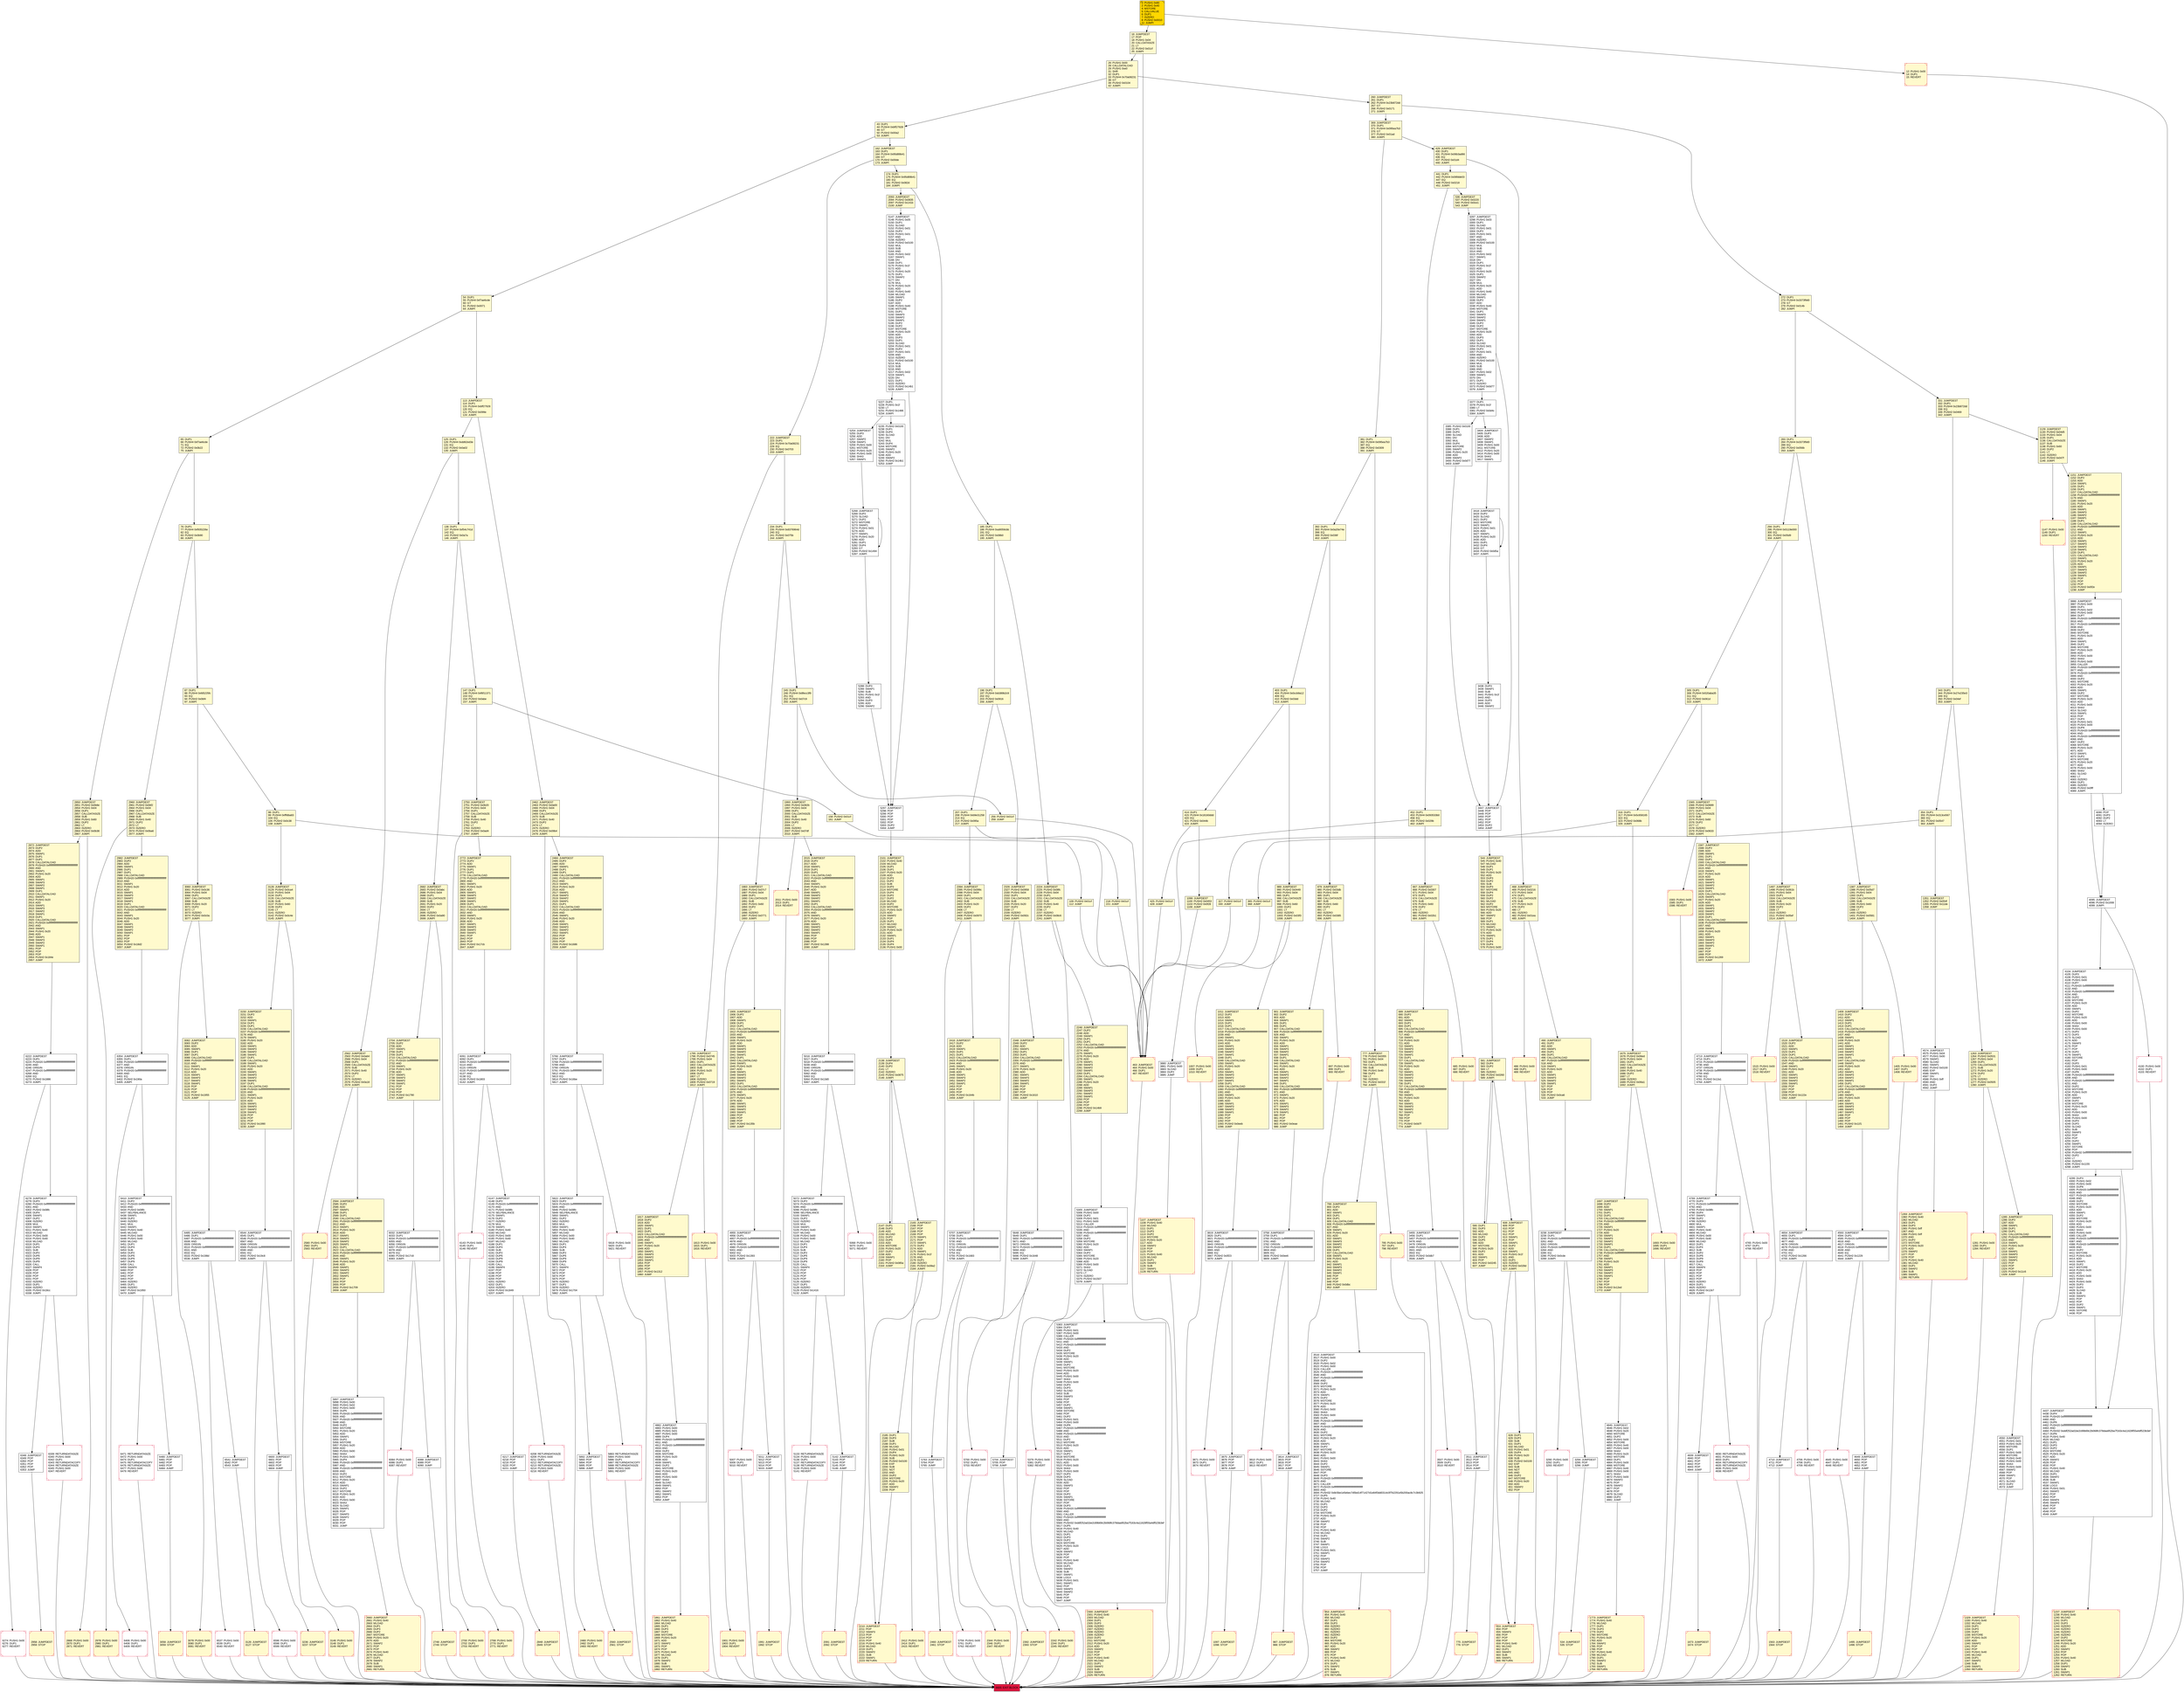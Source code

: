 digraph G {
bgcolor=transparent rankdir=UD;
node [shape=box style=filled color=black fillcolor=white fontname=arial fontcolor=black];
2978 [label="2978: PUSH1 0x00\l2980: DUP1\l2981: REVERT\l" fillcolor=lemonchiffon shape=Msquare color=crimson ];
1519 [label="1519: JUMPDEST\l1520: DUP2\l1521: ADD\l1522: SWAP1\l1523: DUP1\l1524: DUP1\l1525: CALLDATALOAD\l1526: PUSH20 0xffffffffffffffffffffffffffffffffffffffff\l1547: AND\l1548: SWAP1\l1549: PUSH1 0x20\l1551: ADD\l1552: SWAP1\l1553: SWAP3\l1554: SWAP2\l1555: SWAP1\l1556: POP\l1557: POP\l1558: POP\l1559: PUSH2 0x122e\l1562: JUMP\l" fillcolor=lemonchiffon ];
3814 [label="3814: JUMPDEST\l3815: POP\l3816: POP\l3817: POP\l3818: JUMP\l" ];
2460 [label="2460: JUMPDEST\l2461: STOP\l" fillcolor=lemonchiffon shape=Msquare color=crimson ];
536 [label="536: JUMPDEST\l537: PUSH2 0x0220\l540: PUSH2 0x0ce1\l543: JUMP\l" fillcolor=lemonchiffon ];
1129 [label="1129: JUMPDEST\l1130: PUSH2 0x04d5\l1133: PUSH1 0x04\l1135: DUP1\l1136: CALLDATASIZE\l1137: SUB\l1138: PUSH1 0x60\l1140: DUP2\l1141: LT\l1142: ISZERO\l1143: PUSH2 0x047f\l1146: JUMPI\l" fillcolor=lemonchiffon ];
2480 [label="2480: PUSH1 0x00\l2482: DUP1\l2483: REVERT\l" fillcolor=lemonchiffon shape=Msquare color=crimson ];
3507 [label="3507: PUSH1 0x00\l3509: DUP1\l3510: REVERT\l" shape=Msquare color=crimson ];
5133 [label="5133: RETURNDATASIZE\l5134: PUSH1 0x00\l5136: DUP1\l5137: RETURNDATACOPY\l5138: RETURNDATASIZE\l5139: PUSH1 0x00\l5141: REVERT\l" shape=Msquare color=crimson ];
2958 [label="2958: JUMPDEST\l2959: STOP\l" fillcolor=lemonchiffon shape=Msquare color=crimson ];
897 [label="897: PUSH1 0x00\l899: DUP1\l900: REVERT\l" fillcolor=lemonchiffon shape=Msquare color=crimson ];
4713 [label="4713: JUMPDEST\l4714: DUP1\l4715: PUSH20 0xffffffffffffffffffffffffffffffffffffffff\l4736: AND\l4737: ORIGIN\l4738: PUSH20 0xffffffffffffffffffffffffffffffffffffffff\l4759: AND\l4760: EQ\l4761: PUSH2 0x12a1\l4764: JUMPI\l" ];
6537 [label="6537: PUSH1 0x00\l6539: DUP1\l6540: REVERT\l" shape=Msquare color=crimson ];
207 [label="207: DUP1\l208: PUSH4 0xb9e31258\l213: EQ\l214: PUSH2 0x095a\l217: JUMPI\l" fillcolor=lemonchiffon ];
5007 [label="5007: PUSH1 0x00\l5009: DUP1\l5010: REVERT\l" shape=Msquare color=crimson ];
4845 [label="4845: JUMPDEST\l4846: PUSH1 0x02\l4848: PUSH1 0x20\l4850: MSTORE\l4851: DUP2\l4852: PUSH1 0x00\l4854: MSTORE\l4855: PUSH1 0x40\l4857: PUSH1 0x00\l4859: SHA3\l4860: PUSH1 0x20\l4862: MSTORE\l4863: DUP1\l4864: PUSH1 0x00\l4866: MSTORE\l4867: PUSH1 0x40\l4869: PUSH1 0x00\l4871: SHA3\l4872: PUSH1 0x00\l4874: SWAP2\l4875: POP\l4876: SWAP2\l4877: POP\l4878: POP\l4879: SLOAD\l4880: DUP2\l4881: JUMP\l" ];
403 [label="403: DUP1\l404: PUSH4 0x0ccb9a12\l409: EQ\l410: PUSH2 0x03dd\l413: JUMPI\l" fillcolor=lemonchiffon ];
1565 [label="1565: JUMPDEST\l1566: PUSH2 0x0689\l1569: PUSH1 0x04\l1571: DUP1\l1572: CALLDATASIZE\l1573: SUB\l1574: PUSH1 0x60\l1576: DUP2\l1577: LT\l1578: ISZERO\l1579: PUSH2 0x0633\l1582: JUMPI\l" fillcolor=lemonchiffon ];
1387 [label="1387: JUMPDEST\l1388: PUSH2 0x05d7\l1391: PUSH1 0x04\l1393: DUP1\l1394: CALLDATASIZE\l1395: SUB\l1396: PUSH1 0x60\l1398: DUP2\l1399: LT\l1400: ISZERO\l1401: PUSH2 0x0581\l1404: JUMPI\l" fillcolor=lemonchiffon ];
1495 [label="1495: JUMPDEST\l1496: STOP\l" fillcolor=lemonchiffon shape=Msquare color=crimson ];
1883 [label="1883: JUMPDEST\l1884: PUSH2 0x07c7\l1887: PUSH1 0x04\l1889: DUP1\l1890: CALLDATASIZE\l1891: SUB\l1892: PUSH1 0x60\l1894: DUP2\l1895: LT\l1896: ISZERO\l1897: PUSH2 0x0771\l1900: JUMPI\l" fillcolor=lemonchiffon ];
6222 [label="6222: JUMPDEST\l6223: DUP1\l6224: PUSH20 0xffffffffffffffffffffffffffffffffffffffff\l6245: AND\l6246: ORIGIN\l6247: PUSH20 0xffffffffffffffffffffffffffffffffffffffff\l6268: AND\l6269: EQ\l6270: PUSH2 0x1886\l6273: JUMPI\l" ];
486 [label="486: PUSH1 0x00\l488: DUP1\l489: REVERT\l" fillcolor=lemonchiffon shape=Msquare color=crimson ];
1515 [label="1515: PUSH1 0x00\l1517: DUP1\l1518: REVERT\l" fillcolor=lemonchiffon shape=Msquare color=crimson ];
1007 [label="1007: PUSH1 0x00\l1009: DUP1\l1010: REVERT\l" fillcolor=lemonchiffon shape=Msquare color=crimson ];
987 [label="987: JUMPDEST\l988: STOP\l" fillcolor=lemonchiffon shape=Msquare color=crimson ];
3060 [label="3060: JUMPDEST\l3061: PUSH2 0x0c36\l3064: PUSH1 0x04\l3066: DUP1\l3067: CALLDATASIZE\l3068: SUB\l3069: PUSH1 0x20\l3071: DUP2\l3072: LT\l3073: ISZERO\l3074: PUSH2 0x0c0a\l3077: JUMPI\l" fillcolor=lemonchiffon ];
1991 [label="1991: JUMPDEST\l1992: STOP\l" fillcolor=lemonchiffon shape=Msquare color=crimson ];
3404 [label="3404: JUMPDEST\l3405: DUP3\l3406: ADD\l3407: SWAP2\l3408: SWAP1\l3409: PUSH1 0x00\l3411: MSTORE\l3412: PUSH1 0x20\l3414: PUSH1 0x00\l3416: SHA3\l3417: SWAP1\l" ];
4593 [label="4593: JUMPDEST\l4594: DUP1\l4595: PUSH20 0xffffffffffffffffffffffffffffffffffffffff\l4616: AND\l4617: ORIGIN\l4618: PUSH20 0xffffffffffffffffffffffffffffffffffffffff\l4639: AND\l4640: EQ\l4641: PUSH2 0x1229\l4644: JUMPI\l" ];
1795 [label="1795: JUMPDEST\l1796: PUSH2 0x0745\l1799: PUSH1 0x04\l1801: DUP1\l1802: CALLDATASIZE\l1803: SUB\l1804: PUSH1 0x20\l1806: DUP2\l1807: LT\l1808: ISZERO\l1809: PUSH2 0x0719\l1812: JUMPI\l" fillcolor=lemonchiffon ];
147 [label="147: DUP1\l148: PUSH4 0xf6f11371\l153: EQ\l154: PUSH2 0x0abe\l157: JUMPI\l" fillcolor=lemonchiffon ];
6208 [label="6208: RETURNDATASIZE\l6209: PUSH1 0x00\l6211: DUP1\l6212: RETURNDATACOPY\l6213: RETURNDATASIZE\l6214: PUSH1 0x00\l6216: REVERT\l" shape=Msquare color=crimson ];
2484 [label="2484: JUMPDEST\l2485: DUP2\l2486: ADD\l2487: SWAP1\l2488: DUP1\l2489: DUP1\l2490: CALLDATALOAD\l2491: PUSH20 0xffffffffffffffffffffffffffffffffffffffff\l2512: AND\l2513: SWAP1\l2514: PUSH1 0x20\l2516: ADD\l2517: SWAP1\l2518: SWAP3\l2519: SWAP2\l2520: SWAP1\l2521: DUP1\l2522: CALLDATALOAD\l2523: PUSH20 0xffffffffffffffffffffffffffffffffffffffff\l2544: AND\l2545: SWAP1\l2546: PUSH1 0x20\l2548: ADD\l2549: SWAP1\l2550: SWAP3\l2551: SWAP2\l2552: SWAP1\l2553: POP\l2554: POP\l2555: POP\l2556: PUSH2 0x1686\l2559: JUMP\l" fillcolor=lemonchiffon ];
6143 [label="6143: PUSH1 0x00\l6145: DUP1\l6146: REVERT\l" shape=Msquare color=crimson ];
6084 [label="6084: PUSH1 0x00\l6086: DUP1\l6087: REVERT\l" shape=Msquare color=crimson ];
6596 [label="6596: PUSH1 0x00\l6598: DUP1\l6599: REVERT\l" shape=Msquare color=crimson ];
305 [label="305: DUP1\l306: PUSH4 0x520aba35\l311: EQ\l312: PUSH2 0x061d\l315: JUMPI\l" fillcolor=lemonchiffon ];
3058 [label="3058: JUMPDEST\l3059: STOP\l" fillcolor=lemonchiffon shape=Msquare color=crimson ];
853 [label="853: JUMPDEST\l854: PUSH1 0x40\l856: MLOAD\l857: DUP1\l858: DUP3\l859: ISZERO\l860: ISZERO\l861: ISZERO\l862: ISZERO\l863: DUP2\l864: MSTORE\l865: PUSH1 0x20\l867: ADD\l868: SWAP2\l869: POP\l870: POP\l871: PUSH1 0x40\l873: MLOAD\l874: DUP1\l875: SWAP2\l876: SUB\l877: SWAP1\l878: RETURN\l" fillcolor=lemonchiffon shape=Msquare color=crimson ];
2138 [label="2138: JUMPDEST\l2139: DUP4\l2140: DUP2\l2141: LT\l2142: ISZERO\l2143: PUSH2 0x0875\l2146: JUMPI\l" fillcolor=lemonchiffon ];
5068 [label="5068: PUSH1 0x00\l5070: DUP1\l5071: REVERT\l" shape=Msquare color=crimson ];
5707 [label="5707: JUMPDEST\l5708: DUP1\l5709: PUSH20 0xffffffffffffffffffffffffffffffffffffffff\l5730: AND\l5731: ORIGIN\l5732: PUSH20 0xffffffffffffffffffffffffffffffffffffffff\l5753: AND\l5754: EQ\l5755: PUSH2 0x1683\l5758: JUMPI\l" ];
43 [label="43: DUP1\l44: PUSH4 0xbff27928\l49: GT\l50: PUSH2 0x00a2\l53: JUMPI\l" fillcolor=lemonchiffon ];
113 [label="113: JUMPDEST\l114: DUP1\l115: PUSH4 0xbff27928\l120: EQ\l121: PUSH2 0x099e\l124: JUMPI\l" fillcolor=lemonchiffon ];
1151 [label="1151: JUMPDEST\l1152: DUP2\l1153: ADD\l1154: SWAP1\l1155: DUP1\l1156: DUP1\l1157: CALLDATALOAD\l1158: PUSH20 0xffffffffffffffffffffffffffffffffffffffff\l1179: AND\l1180: SWAP1\l1181: PUSH1 0x20\l1183: ADD\l1184: SWAP1\l1185: SWAP3\l1186: SWAP2\l1187: SWAP1\l1188: DUP1\l1189: CALLDATALOAD\l1190: PUSH20 0xffffffffffffffffffffffffffffffffffffffff\l1211: AND\l1212: SWAP1\l1213: PUSH1 0x20\l1215: ADD\l1216: SWAP1\l1217: SWAP3\l1218: SWAP2\l1219: SWAP1\l1220: DUP1\l1221: CALLDATALOAD\l1222: SWAP1\l1223: PUSH1 0x20\l1225: ADD\l1226: SWAP1\l1227: SWAP3\l1228: SWAP2\l1229: SWAP1\l1230: POP\l1231: POP\l1232: POP\l1233: PUSH2 0x0f2e\l1236: JUMP\l" fillcolor=lemonchiffon ];
109 [label="109: PUSH2 0x01cf\l112: JUMP\l" fillcolor=lemonchiffon ];
581 [label="581: JUMPDEST\l582: DUP4\l583: DUP2\l584: LT\l585: ISZERO\l586: PUSH2 0x0260\l589: JUMPI\l" fillcolor=lemonchiffon ];
2011 [label="2011: PUSH1 0x00\l2013: DUP1\l2014: REVERT\l" fillcolor=lemonchiffon shape=Msquare color=crimson ];
452 [label="452: DUP1\l453: PUSH4 0x093533b0\l458: EQ\l459: PUSH2 0x029b\l462: JUMPI\l" fillcolor=lemonchiffon ];
98 [label="98: DUP1\l99: PUSH4 0xfffdba83\l104: EQ\l105: PUSH2 0x0c38\l108: JUMPI\l" fillcolor=lemonchiffon ];
667 [label="667: JUMPDEST\l668: PUSH2 0x0307\l671: PUSH1 0x04\l673: DUP1\l674: CALLDATASIZE\l675: SUB\l676: PUSH1 0x60\l678: DUP2\l679: LT\l680: ISZERO\l681: PUSH2 0x02b1\l684: JUMPI\l" fillcolor=lemonchiffon ];
799 [label="799: JUMPDEST\l800: DUP2\l801: ADD\l802: SWAP1\l803: DUP1\l804: DUP1\l805: CALLDATALOAD\l806: PUSH20 0xffffffffffffffffffffffffffffffffffffffff\l827: AND\l828: SWAP1\l829: PUSH1 0x20\l831: ADD\l832: SWAP1\l833: SWAP3\l834: SWAP2\l835: SWAP1\l836: DUP1\l837: CALLDATALOAD\l838: SWAP1\l839: PUSH1 0x20\l841: ADD\l842: SWAP1\l843: SWAP3\l844: SWAP2\l845: SWAP1\l846: POP\l847: POP\l848: POP\l849: PUSH2 0x0dbc\l852: JUMP\l" fillcolor=lemonchiffon ];
1329 [label="1329: JUMPDEST\l1330: PUSH1 0x40\l1332: MLOAD\l1333: DUP1\l1334: DUP3\l1335: DUP2\l1336: MSTORE\l1337: PUSH1 0x20\l1339: ADD\l1340: SWAP2\l1341: POP\l1342: POP\l1343: PUSH1 0x40\l1345: MLOAD\l1346: DUP1\l1347: SWAP2\l1348: SUB\l1349: SWAP1\l1350: RETURN\l" fillcolor=lemonchiffon shape=Msquare color=crimson ];
5268 [label="5268: JUMPDEST\l5269: DUP2\l5270: SLOAD\l5271: DUP2\l5272: MSTORE\l5273: SWAP1\l5274: PUSH1 0x01\l5276: ADD\l5277: SWAP1\l5278: PUSH1 0x20\l5280: ADD\l5281: DUP1\l5282: DUP4\l5283: GT\l5284: PUSH2 0x1494\l5287: JUMPI\l" ];
158 [label="158: PUSH2 0x01cf\l161: JUMP\l" fillcolor=lemonchiffon ];
185 [label="185: DUP1\l186: PUSH4 0xa9059cbb\l191: EQ\l192: PUSH2 0x08b0\l195: JUMPI\l" fillcolor=lemonchiffon ];
2101 [label="2101: JUMPDEST\l2102: PUSH1 0x40\l2104: MLOAD\l2105: DUP1\l2106: DUP1\l2107: PUSH1 0x20\l2109: ADD\l2110: DUP3\l2111: DUP2\l2112: SUB\l2113: DUP3\l2114: MSTORE\l2115: DUP4\l2116: DUP2\l2117: DUP2\l2118: MLOAD\l2119: DUP2\l2120: MSTORE\l2121: PUSH1 0x20\l2123: ADD\l2124: SWAP2\l2125: POP\l2126: DUP1\l2127: MLOAD\l2128: SWAP1\l2129: PUSH1 0x20\l2131: ADD\l2132: SWAP1\l2133: DUP1\l2134: DUP4\l2135: DUP4\l2136: PUSH1 0x00\l" fillcolor=lemonchiffon ];
5297 [label="5297: JUMPDEST\l5298: POP\l5299: POP\l5300: POP\l5301: POP\l5302: POP\l5303: DUP2\l5304: JUMP\l" ];
2344 [label="2344: PUSH1 0x00\l2346: DUP1\l2347: REVERT\l" fillcolor=lemonchiffon shape=Msquare color=crimson ];
245 [label="245: DUP1\l246: PUSH4 0x8fecc3f9\l251: EQ\l252: PUSH2 0x07c9\l255: JUMPI\l" fillcolor=lemonchiffon ];
1351 [label="1351: JUMPDEST\l1352: PUSH2 0x054f\l1355: PUSH2 0x11de\l1358: JUMP\l" fillcolor=lemonchiffon ];
354 [label="354: DUP1\l355: PUSH4 0x313ce567\l360: EQ\l361: PUSH2 0x0547\l364: JUMPI\l" fillcolor=lemonchiffon ];
544 [label="544: JUMPDEST\l545: PUSH1 0x40\l547: MLOAD\l548: DUP1\l549: DUP1\l550: PUSH1 0x20\l552: ADD\l553: DUP3\l554: DUP2\l555: SUB\l556: DUP3\l557: MSTORE\l558: DUP4\l559: DUP2\l560: DUP2\l561: MLOAD\l562: DUP2\l563: MSTORE\l564: PUSH1 0x20\l566: ADD\l567: SWAP2\l568: POP\l569: DUP1\l570: MLOAD\l571: SWAP1\l572: PUSH1 0x20\l574: ADD\l575: SWAP1\l576: DUP1\l577: DUP4\l578: DUP4\l579: PUSH1 0x00\l" fillcolor=lemonchiffon ];
5288 [label="5288: DUP3\l5289: SWAP1\l5290: SUB\l5291: PUSH1 0x1f\l5293: AND\l5294: DUP3\l5295: ADD\l5296: SWAP2\l" ];
294 [label="294: DUP1\l295: PUSH4 0x5119e000\l300: EQ\l301: PUSH2 0x05d9\l304: JUMPI\l" fillcolor=lemonchiffon ];
775 [label="775: JUMPDEST\l776: STOP\l" fillcolor=lemonchiffon shape=Msquare color=crimson ];
5897 [label="5897: JUMPDEST\l5898: PUSH1 0x00\l5900: PUSH1 0x02\l5902: PUSH1 0x00\l5904: DUP5\l5905: PUSH20 0xffffffffffffffffffffffffffffffffffffffff\l5926: AND\l5927: PUSH20 0xffffffffffffffffffffffffffffffffffffffff\l5948: AND\l5949: DUP2\l5950: MSTORE\l5951: PUSH1 0x20\l5953: ADD\l5954: SWAP1\l5955: DUP2\l5956: MSTORE\l5957: PUSH1 0x20\l5959: ADD\l5960: PUSH1 0x00\l5962: SHA3\l5963: PUSH1 0x00\l5965: DUP4\l5966: PUSH20 0xffffffffffffffffffffffffffffffffffffffff\l5987: AND\l5988: PUSH20 0xffffffffffffffffffffffffffffffffffffffff\l6009: AND\l6010: DUP2\l6011: MSTORE\l6012: PUSH1 0x20\l6014: ADD\l6015: SWAP1\l6016: DUP2\l6017: MSTORE\l6018: PUSH1 0x20\l6020: ADD\l6021: PUSH1 0x00\l6023: SHA3\l6024: SLOAD\l6025: SWAP1\l6026: POP\l6027: SWAP3\l6028: SWAP2\l6029: POP\l6030: POP\l6031: JUMP\l" ];
2868 [label="2868: PUSH1 0x00\l2870: DUP1\l2871: REVERT\l" fillcolor=lemonchiffon shape=Msquare color=crimson ];
414 [label="414: DUP1\l415: PUSH4 0x18160ddd\l420: EQ\l421: PUSH2 0x044b\l424: JUMPI\l" fillcolor=lemonchiffon ];
3880 [label="3880: JUMPDEST\l3881: PUSH1 0x00\l3883: SLOAD\l3884: DUP2\l3885: JUMP\l" ];
6278 [label="6278: JUMPDEST\l6279: DUP3\l6280: PUSH20 0xffffffffffffffffffffffffffffffffffffffff\l6301: AND\l6302: PUSH2 0x08fc\l6305: DUP4\l6306: SWAP1\l6307: DUP2\l6308: ISZERO\l6309: MUL\l6310: SWAP1\l6311: PUSH1 0x40\l6313: MLOAD\l6314: PUSH1 0x00\l6316: PUSH1 0x40\l6318: MLOAD\l6319: DUP1\l6320: DUP4\l6321: SUB\l6322: DUP2\l6323: DUP6\l6324: DUP9\l6325: DUP9\l6326: CALL\l6327: SWAP4\l6328: POP\l6329: POP\l6330: POP\l6331: POP\l6332: ISZERO\l6333: DUP1\l6334: ISZERO\l6335: PUSH2 0x18cc\l6338: JUMPI\l" ];
2562 [label="2562: JUMPDEST\l2563: PUSH2 0x0a64\l2566: PUSH1 0x04\l2568: DUP1\l2569: CALLDATASIZE\l2570: SUB\l2571: PUSH1 0x40\l2573: DUP2\l2574: LT\l2575: ISZERO\l2576: PUSH2 0x0a18\l2579: JUMPI\l" fillcolor=lemonchiffon ];
1281 [label="1281: PUSH1 0x00\l1283: DUP1\l1284: REVERT\l" fillcolor=lemonchiffon shape=Msquare color=crimson ];
5147 [label="5147: JUMPDEST\l5148: PUSH1 0x05\l5150: DUP1\l5151: SLOAD\l5152: PUSH1 0x01\l5154: DUP2\l5155: PUSH1 0x01\l5157: AND\l5158: ISZERO\l5159: PUSH2 0x0100\l5162: MUL\l5163: SUB\l5164: AND\l5165: PUSH1 0x02\l5167: SWAP1\l5168: DIV\l5169: DUP1\l5170: PUSH1 0x1f\l5172: ADD\l5173: PUSH1 0x20\l5175: DUP1\l5176: SWAP2\l5177: DIV\l5178: MUL\l5179: PUSH1 0x20\l5181: ADD\l5182: PUSH1 0x40\l5184: MLOAD\l5185: SWAP1\l5186: DUP2\l5187: ADD\l5188: PUSH1 0x40\l5190: MSTORE\l5191: DUP1\l5192: SWAP3\l5193: SWAP2\l5194: SWAP1\l5195: DUP2\l5196: DUP2\l5197: MSTORE\l5198: PUSH1 0x20\l5200: ADD\l5201: DUP3\l5202: DUP1\l5203: SLOAD\l5204: PUSH1 0x01\l5206: DUP2\l5207: PUSH1 0x01\l5209: AND\l5210: ISZERO\l5211: PUSH2 0x0100\l5214: MUL\l5215: SUB\l5216: AND\l5217: PUSH1 0x02\l5219: SWAP1\l5220: DIV\l5221: DUP1\l5222: ISZERO\l5223: PUSH2 0x14b1\l5226: JUMPI\l" ];
5379 [label="5379: PUSH1 0x00\l5381: DUP1\l5382: REVERT\l" shape=Msquare color=crimson ];
1497 [label="1497: JUMPDEST\l1498: PUSH2 0x061b\l1501: PUSH1 0x04\l1503: DUP1\l1504: CALLDATASIZE\l1505: SUB\l1506: PUSH1 0x20\l1508: DUP2\l1509: LT\l1510: ISZERO\l1511: PUSH2 0x05ef\l1514: JUMPI\l" fillcolor=lemonchiffon ];
3819 [label="3819: JUMPDEST\l3820: DUP1\l3821: PUSH20 0xffffffffffffffffffffffffffffffffffffffff\l3842: AND\l3843: ORIGIN\l3844: PUSH20 0xffffffffffffffffffffffffffffffffffffffff\l3865: AND\l3866: EQ\l3867: PUSH2 0x0f23\l3870: JUMPI\l" ];
6354 [label="6354: JUMPDEST\l6355: DUP1\l6356: PUSH20 0xffffffffffffffffffffffffffffffffffffffff\l6377: AND\l6378: ORIGIN\l6379: PUSH20 0xffffffffffffffffffffffffffffffffffffffff\l6400: AND\l6401: EQ\l6402: PUSH2 0x190a\l6405: JUMPI\l" ];
6406 [label="6406: PUSH1 0x00\l6408: DUP1\l6409: REVERT\l" shape=Msquare color=crimson ];
6217 [label="6217: JUMPDEST\l6218: POP\l6219: POP\l6220: POP\l6221: JUMP\l" ];
6541 [label="6541: JUMPDEST\l6542: POP\l6543: JUMP\l" ];
260 [label="260: JUMPDEST\l261: DUP1\l262: PUSH4 0x23b872dd\l267: GT\l268: PUSH2 0x0171\l271: JUMPI\l" fillcolor=lemonchiffon ];
6544 [label="6544: JUMPDEST\l6545: DUP1\l6546: PUSH20 0xffffffffffffffffffffffffffffffffffffffff\l6567: AND\l6568: ORIGIN\l6569: PUSH20 0xffffffffffffffffffffffffffffffffffffffff\l6590: AND\l6591: EQ\l6592: PUSH2 0x19c8\l6595: JUMPI\l" ];
1813 [label="1813: PUSH1 0x00\l1815: DUP1\l1816: REVERT\l" fillcolor=lemonchiffon shape=Msquare color=crimson ];
2848 [label="2848: JUMPDEST\l2849: STOP\l" fillcolor=lemonchiffon shape=Msquare color=crimson ];
5822 [label="5822: JUMPDEST\l5823: DUP2\l5824: PUSH20 0xffffffffffffffffffffffffffffffffffffffff\l5845: AND\l5846: PUSH2 0x08fc\l5849: SELFBALANCE\l5850: SWAP1\l5851: DUP2\l5852: ISZERO\l5853: MUL\l5854: SWAP1\l5855: PUSH1 0x40\l5857: MLOAD\l5858: PUSH1 0x00\l5860: PUSH1 0x40\l5862: MLOAD\l5863: DUP1\l5864: DUP4\l5865: SUB\l5866: DUP2\l5867: DUP6\l5868: DUP9\l5869: DUP9\l5870: CALL\l5871: SWAP4\l5872: POP\l5873: POP\l5874: POP\l5875: POP\l5876: ISZERO\l5877: DUP1\l5878: ISZERO\l5879: PUSH2 0x1704\l5882: JUMPI\l" ];
689 [label="689: JUMPDEST\l690: DUP2\l691: ADD\l692: SWAP1\l693: DUP1\l694: DUP1\l695: CALLDATALOAD\l696: PUSH20 0xffffffffffffffffffffffffffffffffffffffff\l717: AND\l718: SWAP1\l719: PUSH1 0x20\l721: ADD\l722: SWAP1\l723: SWAP3\l724: SWAP2\l725: SWAP1\l726: DUP1\l727: CALLDATALOAD\l728: SWAP1\l729: PUSH1 0x20\l731: ADD\l732: SWAP1\l733: SWAP3\l734: SWAP2\l735: SWAP1\l736: DUP1\l737: CALLDATALOAD\l738: PUSH20 0xffffffffffffffffffffffffffffffffffffffff\l759: AND\l760: SWAP1\l761: PUSH1 0x20\l763: ADD\l764: SWAP1\l765: SWAP3\l766: SWAP2\l767: SWAP1\l768: POP\l769: POP\l770: POP\l771: PUSH2 0x0d7f\l774: JUMP\l" fillcolor=lemonchiffon ];
1285 [label="1285: JUMPDEST\l1286: DUP2\l1287: ADD\l1288: SWAP1\l1289: DUP1\l1290: DUP1\l1291: CALLDATALOAD\l1292: PUSH20 0xffffffffffffffffffffffffffffffffffffffff\l1313: AND\l1314: SWAP1\l1315: PUSH1 0x20\l1317: ADD\l1318: SWAP1\l1319: SWAP3\l1320: SWAP2\l1321: SWAP1\l1322: POP\l1323: POP\l1324: POP\l1325: PUSH2 0x11c6\l1328: JUMP\l" fillcolor=lemonchiffon ];
16 [label="16: JUMPDEST\l17: POP\l18: PUSH1 0x04\l20: CALLDATASIZE\l21: LT\l22: PUSH2 0x01cf\l25: JUMPI\l" fillcolor=lemonchiffon ];
795 [label="795: PUSH1 0x00\l797: DUP1\l798: REVERT\l" fillcolor=lemonchiffon shape=Msquare color=crimson ];
901 [label="901: JUMPDEST\l902: DUP2\l903: ADD\l904: SWAP1\l905: DUP1\l906: DUP1\l907: CALLDATALOAD\l908: PUSH20 0xffffffffffffffffffffffffffffffffffffffff\l929: AND\l930: SWAP1\l931: PUSH1 0x20\l933: ADD\l934: SWAP1\l935: SWAP3\l936: SWAP2\l937: SWAP1\l938: DUP1\l939: CALLDATALOAD\l940: SWAP1\l941: PUSH1 0x20\l943: ADD\l944: SWAP1\l945: SWAP3\l946: SWAP2\l947: SWAP1\l948: DUP1\l949: CALLDATALOAD\l950: PUSH20 0xffffffffffffffffffffffffffffffffffffffff\l971: AND\l972: SWAP1\l973: PUSH1 0x20\l975: ADD\l976: SWAP1\l977: SWAP3\l978: SWAP2\l979: SWAP1\l980: POP\l981: POP\l982: POP\l983: PUSH2 0x0eae\l986: JUMP\l" fillcolor=lemonchiffon ];
3871 [label="3871: PUSH1 0x00\l3873: DUP1\l3874: REVERT\l" shape=Msquare color=crimson ];
218 [label="218: PUSH2 0x01cf\l221: JUMP\l" fillcolor=lemonchiffon ];
5227 [label="5227: DUP1\l5228: PUSH1 0x1f\l5230: LT\l5231: PUSH2 0x1486\l5234: JUMPI\l" ];
4830 [label="4830: RETURNDATASIZE\l4831: PUSH1 0x00\l4833: DUP1\l4834: RETURNDATACOPY\l4835: RETURNDATASIZE\l4836: PUSH1 0x00\l4838: REVERT\l" shape=Msquare color=crimson ];
590 [label="590: DUP1\l591: DUP3\l592: ADD\l593: MLOAD\l594: DUP2\l595: DUP5\l596: ADD\l597: MSTORE\l598: PUSH1 0x20\l600: DUP2\l601: ADD\l602: SWAP1\l603: POP\l604: PUSH2 0x0245\l607: JUMP\l" fillcolor=lemonchiffon ];
4649 [label="4649: JUMPDEST\l4650: POP\l4651: POP\l4652: POP\l4653: JUMP\l" ];
6410 [label="6410: JUMPDEST\l6411: DUP2\l6412: PUSH20 0xffffffffffffffffffffffffffffffffffffffff\l6433: AND\l6434: PUSH2 0x08fc\l6437: SELFBALANCE\l6438: SWAP1\l6439: DUP2\l6440: ISZERO\l6441: MUL\l6442: SWAP1\l6443: PUSH1 0x40\l6445: MLOAD\l6446: PUSH1 0x00\l6448: PUSH1 0x40\l6450: MLOAD\l6451: DUP1\l6452: DUP4\l6453: SUB\l6454: DUP2\l6455: DUP6\l6456: DUP9\l6457: DUP9\l6458: CALL\l6459: SWAP4\l6460: POP\l6461: POP\l6462: POP\l6463: POP\l6464: ISZERO\l6465: DUP1\l6466: ISZERO\l6467: PUSH2 0x1950\l6470: JUMPI\l" ];
2682 [label="2682: JUMPDEST\l2683: PUSH2 0x0abc\l2686: PUSH1 0x04\l2688: DUP1\l2689: CALLDATASIZE\l2690: SUB\l2691: PUSH1 0x20\l2693: DUP2\l2694: LT\l2695: ISZERO\l2696: PUSH2 0x0a90\l2699: JUMPI\l" fillcolor=lemonchiffon ];
2326 [label="2326: JUMPDEST\l2327: PUSH2 0x0958\l2330: PUSH1 0x04\l2332: DUP1\l2333: CALLDATASIZE\l2334: SUB\l2335: PUSH1 0x20\l2337: DUP2\l2338: LT\l2339: ISZERO\l2340: PUSH2 0x092c\l2343: JUMPI\l" fillcolor=lemonchiffon ];
1901 [label="1901: PUSH1 0x00\l1903: DUP1\l1904: REVERT\l" fillcolor=lemonchiffon shape=Msquare color=crimson ];
2392 [label="2392: JUMPDEST\l2393: STOP\l" fillcolor=lemonchiffon shape=Msquare color=crimson ];
2412 [label="2412: PUSH1 0x00\l2414: DUP1\l2415: REVERT\l" fillcolor=lemonchiffon shape=Msquare color=crimson ];
2416 [label="2416: JUMPDEST\l2417: DUP2\l2418: ADD\l2419: SWAP1\l2420: DUP1\l2421: DUP1\l2422: CALLDATALOAD\l2423: PUSH20 0xffffffffffffffffffffffffffffffffffffffff\l2444: AND\l2445: SWAP1\l2446: PUSH1 0x20\l2448: ADD\l2449: SWAP1\l2450: SWAP3\l2451: SWAP2\l2452: SWAP1\l2453: POP\l2454: POP\l2455: POP\l2456: PUSH2 0x164b\l2459: JUMP\l" fillcolor=lemonchiffon ];
381 [label="381: DUP1\l382: PUSH4 0x095ea7b3\l387: EQ\l388: PUSH2 0x0309\l391: JUMPI\l" fillcolor=lemonchiffon ];
468 [label="468: JUMPDEST\l469: PUSH2 0x0216\l472: PUSH1 0x04\l474: DUP1\l475: CALLDATASIZE\l476: SUB\l477: PUSH1 0x20\l479: DUP2\l480: LT\l481: ISZERO\l482: PUSH2 0x01ea\l485: JUMPI\l" fillcolor=lemonchiffon ];
1263 [label="1263: JUMPDEST\l1264: PUSH2 0x0531\l1267: PUSH1 0x04\l1269: DUP1\l1270: CALLDATASIZE\l1271: SUB\l1272: PUSH1 0x20\l1274: DUP2\l1275: LT\l1276: ISZERO\l1277: PUSH2 0x0505\l1280: JUMPI\l" fillcolor=lemonchiffon ];
392 [label="392: DUP1\l393: PUSH4 0x0a20e74e\l398: EQ\l399: PUSH2 0x036f\l402: JUMPI\l" fillcolor=lemonchiffon ];
6339 [label="6339: RETURNDATASIZE\l6340: PUSH1 0x00\l6342: DUP1\l6343: RETURNDATACOPY\l6344: RETURNDATASIZE\l6345: PUSH1 0x00\l6347: REVERT\l" shape=Msquare color=crimson ];
272 [label="272: DUP1\l273: PUSH4 0x3373f9d0\l278: GT\l279: PUSH2 0x014b\l282: JUMPI\l" fillcolor=lemonchiffon ];
343 [label="343: DUP1\l344: PUSH4 0x27e235e3\l349: EQ\l350: PUSH2 0x04ef\l353: JUMPI\l" fillcolor=lemonchiffon ];
1405 [label="1405: PUSH1 0x00\l1407: DUP1\l1408: REVERT\l" fillcolor=lemonchiffon shape=Msquare color=crimson ];
5883 [label="5883: RETURNDATASIZE\l5884: PUSH1 0x00\l5886: DUP1\l5887: RETURNDATACOPY\l5888: RETURNDATASIZE\l5889: PUSH1 0x00\l5891: REVERT\l" shape=Msquare color=crimson ];
2750 [label="2750: JUMPDEST\l2751: PUSH2 0x0b20\l2754: PUSH1 0x04\l2756: DUP1\l2757: CALLDATASIZE\l2758: SUB\l2759: PUSH1 0x40\l2761: DUP2\l2762: LT\l2763: ISZERO\l2764: PUSH2 0x0ad4\l2767: JUMPI\l" fillcolor=lemonchiffon ];
331 [label="331: JUMPDEST\l332: DUP1\l333: PUSH4 0x23b872dd\l338: EQ\l339: PUSH2 0x0469\l342: JUMPI\l" fillcolor=lemonchiffon ];
608 [label="608: JUMPDEST\l609: POP\l610: POP\l611: POP\l612: POP\l613: SWAP1\l614: POP\l615: SWAP1\l616: DUP2\l617: ADD\l618: SWAP1\l619: PUSH1 0x1f\l621: AND\l622: DUP1\l623: ISZERO\l624: PUSH2 0x028d\l627: JUMPI\l" fillcolor=lemonchiffon ];
2872 [label="2872: JUMPDEST\l2873: DUP2\l2874: ADD\l2875: SWAP1\l2876: DUP1\l2877: DUP1\l2878: CALLDATALOAD\l2879: PUSH20 0xffffffffffffffffffffffffffffffffffffffff\l2900: AND\l2901: SWAP1\l2902: PUSH1 0x20\l2904: ADD\l2905: SWAP1\l2906: SWAP3\l2907: SWAP2\l2908: SWAP1\l2909: DUP1\l2910: CALLDATALOAD\l2911: SWAP1\l2912: PUSH1 0x20\l2914: ADD\l2915: SWAP1\l2916: SWAP3\l2917: SWAP2\l2918: SWAP1\l2919: DUP1\l2920: CALLDATALOAD\l2921: PUSH20 0xffffffffffffffffffffffffffffffffffffffff\l2942: AND\l2943: SWAP1\l2944: PUSH1 0x20\l2946: ADD\l2947: SWAP1\l2948: SWAP3\l2949: SWAP2\l2950: SWAP1\l2951: POP\l2952: POP\l2953: POP\l2954: PUSH2 0x184e\l2957: JUMP\l" fillcolor=lemonchiffon ];
2015 [label="2015: JUMPDEST\l2016: DUP2\l2017: ADD\l2018: SWAP1\l2019: DUP1\l2020: DUP1\l2021: CALLDATALOAD\l2022: PUSH20 0xffffffffffffffffffffffffffffffffffffffff\l2043: AND\l2044: SWAP1\l2045: PUSH1 0x20\l2047: ADD\l2048: SWAP1\l2049: SWAP3\l2050: SWAP2\l2051: SWAP1\l2052: DUP1\l2053: CALLDATALOAD\l2054: PUSH20 0xffffffffffffffffffffffffffffffffffffffff\l2075: AND\l2076: SWAP1\l2077: PUSH1 0x20\l2079: ADD\l2080: SWAP1\l2081: SWAP3\l2082: SWAP2\l2083: SWAP1\l2084: POP\l2085: POP\l2086: POP\l2087: PUSH2 0x1398\l2090: JUMP\l" fillcolor=lemonchiffon ];
6088 [label="6088: JUMPDEST\l6089: POP\l6090: JUMP\l" ];
4882 [label="4882: JUMPDEST\l4883: PUSH1 0x00\l4885: PUSH1 0x01\l4887: PUSH1 0x00\l4889: DUP4\l4890: PUSH20 0xffffffffffffffffffffffffffffffffffffffff\l4911: AND\l4912: PUSH20 0xffffffffffffffffffffffffffffffffffffffff\l4933: AND\l4934: DUP2\l4935: MSTORE\l4936: PUSH1 0x20\l4938: ADD\l4939: SWAP1\l4940: DUP2\l4941: MSTORE\l4942: PUSH1 0x20\l4944: ADD\l4945: PUSH1 0x00\l4947: SHA3\l4948: SLOAD\l4949: SWAP1\l4950: POP\l4951: SWAP2\l4952: SWAP1\l4953: POP\l4954: JUMP\l" ];
1861 [label="1861: JUMPDEST\l1862: PUSH1 0x40\l1864: MLOAD\l1865: DUP1\l1866: DUP3\l1867: DUP2\l1868: MSTORE\l1869: PUSH1 0x20\l1871: ADD\l1872: SWAP2\l1873: POP\l1874: POP\l1875: PUSH1 0x40\l1877: MLOAD\l1878: DUP1\l1879: SWAP2\l1880: SUB\l1881: SWAP1\l1882: RETURN\l" fillcolor=lemonchiffon shape=Msquare color=crimson ];
5142 [label="5142: JUMPDEST\l5143: POP\l5144: POP\l5145: POP\l5146: JUMP\l" ];
1359 [label="1359: JUMPDEST\l1360: PUSH1 0x40\l1362: MLOAD\l1363: DUP1\l1364: DUP3\l1365: PUSH1 0xff\l1367: AND\l1368: PUSH1 0xff\l1370: AND\l1371: DUP2\l1372: MSTORE\l1373: PUSH1 0x20\l1375: ADD\l1376: SWAP2\l1377: POP\l1378: POP\l1379: PUSH1 0x40\l1381: MLOAD\l1382: DUP1\l1383: SWAP2\l1384: SUB\l1385: SWAP1\l1386: RETURN\l" fillcolor=lemonchiffon shape=Msquare color=crimson ];
2772 [label="2772: JUMPDEST\l2773: DUP2\l2774: ADD\l2775: SWAP1\l2776: DUP1\l2777: DUP1\l2778: CALLDATALOAD\l2779: PUSH20 0xffffffffffffffffffffffffffffffffffffffff\l2800: AND\l2801: SWAP1\l2802: PUSH1 0x20\l2804: ADD\l2805: SWAP1\l2806: SWAP3\l2807: SWAP2\l2808: SWAP1\l2809: DUP1\l2810: CALLDATALOAD\l2811: PUSH20 0xffffffffffffffffffffffffffffffffffffffff\l2832: AND\l2833: SWAP1\l2834: PUSH1 0x20\l2836: ADD\l2837: SWAP1\l2838: SWAP3\l2839: SWAP2\l2840: SWAP1\l2841: POP\l2842: POP\l2843: POP\l2844: PUSH2 0x17cb\l2847: JUMP\l" fillcolor=lemonchiffon ];
5016 [label="5016: JUMPDEST\l5017: DUP1\l5018: PUSH20 0xffffffffffffffffffffffffffffffffffffffff\l5039: AND\l5040: ORIGIN\l5041: PUSH20 0xffffffffffffffffffffffffffffffffffffffff\l5062: AND\l5063: EQ\l5064: PUSH2 0x13d0\l5067: JUMPI\l" ];
490 [label="490: JUMPDEST\l491: DUP2\l492: ADD\l493: SWAP1\l494: DUP1\l495: DUP1\l496: CALLDATALOAD\l497: PUSH20 0xffffffffffffffffffffffffffffffffffffffff\l518: AND\l519: SWAP1\l520: PUSH1 0x20\l522: ADD\l523: SWAP1\l524: SWAP3\l525: SWAP2\l526: SWAP1\l527: POP\l528: POP\l529: POP\l530: PUSH2 0x0ca6\l533: JUMP\l" fillcolor=lemonchiffon ];
4574 [label="4574: JUMPDEST\l4575: PUSH1 0x04\l4577: PUSH1 0x00\l4579: SWAP1\l4580: SLOAD\l4581: SWAP1\l4582: PUSH2 0x0100\l4585: EXP\l4586: SWAP1\l4587: DIV\l4588: PUSH1 0xff\l4590: AND\l4591: DUP2\l4592: JUMP\l" ];
1011 [label="1011: JUMPDEST\l1012: DUP2\l1013: ADD\l1014: SWAP1\l1015: DUP1\l1016: DUP1\l1017: CALLDATALOAD\l1018: PUSH20 0xffffffffffffffffffffffffffffffffffffffff\l1039: AND\l1040: SWAP1\l1041: PUSH1 0x20\l1043: ADD\l1044: SWAP1\l1045: SWAP3\l1046: SWAP2\l1047: SWAP1\l1048: DUP1\l1049: CALLDATALOAD\l1050: SWAP1\l1051: PUSH1 0x20\l1053: ADD\l1054: SWAP1\l1055: SWAP3\l1056: SWAP2\l1057: SWAP1\l1058: DUP1\l1059: CALLDATALOAD\l1060: PUSH20 0xffffffffffffffffffffffffffffffffffffffff\l1081: AND\l1082: SWAP1\l1083: PUSH1 0x20\l1085: ADD\l1086: SWAP1\l1087: SWAP3\l1088: SWAP2\l1089: SWAP1\l1090: POP\l1091: POP\l1092: POP\l1093: PUSH2 0x0eeb\l1096: JUMP\l" fillcolor=lemonchiffon ];
125 [label="125: DUP1\l126: PUSH4 0xdd62ed3e\l131: EQ\l132: PUSH2 0x0a02\l135: JUMPI\l" fillcolor=lemonchiffon ];
777 [label="777: JUMPDEST\l778: PUSH2 0x0355\l781: PUSH1 0x04\l783: DUP1\l784: CALLDATASIZE\l785: SUB\l786: PUSH1 0x40\l788: DUP2\l789: LT\l790: ISZERO\l791: PUSH2 0x031f\l794: JUMPI\l" fillcolor=lemonchiffon ];
685 [label="685: PUSH1 0x00\l687: DUP1\l688: REVERT\l" fillcolor=lemonchiffon shape=Msquare color=crimson ];
316 [label="316: DUP1\l317: PUSH4 0x5c658165\l322: EQ\l323: PUSH2 0x068b\l326: JUMPI\l" fillcolor=lemonchiffon ];
2394 [label="2394: JUMPDEST\l2395: PUSH2 0x099c\l2398: PUSH1 0x04\l2400: DUP1\l2401: CALLDATASIZE\l2402: SUB\l2403: PUSH1 0x20\l2405: DUP2\l2406: LT\l2407: ISZERO\l2408: PUSH2 0x0970\l2411: JUMPI\l" fillcolor=lemonchiffon ];
136 [label="136: DUP1\l137: PUSH4 0xf54c741d\l142: EQ\l143: PUSH2 0x0a7a\l146: JUMPI\l" fillcolor=lemonchiffon ];
653 [label="653: JUMPDEST\l654: POP\l655: SWAP3\l656: POP\l657: POP\l658: POP\l659: PUSH1 0x40\l661: MLOAD\l662: DUP1\l663: SWAP2\l664: SUB\l665: SWAP1\l666: RETURN\l" fillcolor=lemonchiffon shape=Msquare color=crimson ];
1409 [label="1409: JUMPDEST\l1410: DUP2\l1411: ADD\l1412: SWAP1\l1413: DUP1\l1414: DUP1\l1415: CALLDATALOAD\l1416: PUSH20 0xffffffffffffffffffffffffffffffffffffffff\l1437: AND\l1438: SWAP1\l1439: PUSH1 0x20\l1441: ADD\l1442: SWAP1\l1443: SWAP3\l1444: SWAP2\l1445: SWAP1\l1446: DUP1\l1447: CALLDATALOAD\l1448: SWAP1\l1449: PUSH1 0x20\l1451: ADD\l1452: SWAP1\l1453: SWAP3\l1454: SWAP2\l1455: SWAP1\l1456: DUP1\l1457: CALLDATALOAD\l1458: PUSH20 0xffffffffffffffffffffffffffffffffffffffff\l1479: AND\l1480: SWAP1\l1481: PUSH1 0x20\l1483: ADD\l1484: SWAP1\l1485: SWAP3\l1486: SWAP2\l1487: SWAP1\l1488: POP\l1489: POP\l1490: POP\l1491: PUSH2 0x11f1\l1494: JUMP\l" fillcolor=lemonchiffon ];
1905 [label="1905: JUMPDEST\l1906: DUP2\l1907: ADD\l1908: SWAP1\l1909: DUP1\l1910: DUP1\l1911: CALLDATALOAD\l1912: PUSH20 0xffffffffffffffffffffffffffffffffffffffff\l1933: AND\l1934: SWAP1\l1935: PUSH1 0x20\l1937: ADD\l1938: SWAP1\l1939: SWAP3\l1940: SWAP2\l1941: SWAP1\l1942: DUP1\l1943: CALLDATALOAD\l1944: SWAP1\l1945: PUSH1 0x20\l1947: ADD\l1948: SWAP1\l1949: SWAP3\l1950: SWAP2\l1951: SWAP1\l1952: DUP1\l1953: CALLDATALOAD\l1954: PUSH20 0xffffffffffffffffffffffffffffffffffffffff\l1975: AND\l1976: SWAP1\l1977: PUSH1 0x20\l1979: ADD\l1980: SWAP1\l1981: SWAP3\l1982: SWAP2\l1983: SWAP1\l1984: POP\l1985: POP\l1986: POP\l1987: PUSH2 0x135b\l1990: JUMP\l" fillcolor=lemonchiffon ];
0 [label="0: PUSH1 0x80\l2: PUSH1 0x40\l4: MSTORE\l5: CALLVALUE\l6: DUP1\l7: ISZERO\l8: PUSH2 0x0010\l11: JUMPI\l" fillcolor=lemonchiffon shape=Msquare fillcolor=gold ];
162 [label="162: JUMPDEST\l163: DUP1\l164: PUSH4 0x95d89b41\l169: GT\l170: PUSH2 0x00de\l173: JUMPI\l" fillcolor=lemonchiffon ];
256 [label="256: PUSH2 0x01cf\l259: JUMP\l" fillcolor=lemonchiffon ];
5818 [label="5818: PUSH1 0x00\l5820: DUP1\l5821: REVERT\l" shape=Msquare color=crimson ];
3385 [label="3385: PUSH2 0x0100\l3388: DUP1\l3389: DUP4\l3390: SLOAD\l3391: DIV\l3392: MUL\l3393: DUP4\l3394: MSTORE\l3395: SWAP2\l3396: PUSH1 0x20\l3398: ADD\l3399: SWAP2\l3400: PUSH2 0x0d77\l3403: JUMP\l" ];
1673 [label="1673: JUMPDEST\l1674: STOP\l" fillcolor=lemonchiffon shape=Msquare color=crimson ];
1817 [label="1817: JUMPDEST\l1818: DUP2\l1819: ADD\l1820: SWAP1\l1821: DUP1\l1822: DUP1\l1823: CALLDATALOAD\l1824: PUSH20 0xffffffffffffffffffffffffffffffffffffffff\l1845: AND\l1846: SWAP1\l1847: PUSH1 0x20\l1849: ADD\l1850: SWAP1\l1851: SWAP3\l1852: SWAP2\l1853: SWAP1\l1854: POP\l1855: POP\l1856: POP\l1857: PUSH2 0x1312\l1860: JUMP\l" fillcolor=lemonchiffon ];
4550 [label="4550: JUMPDEST\l4551: PUSH1 0x01\l4553: PUSH1 0x20\l4555: MSTORE\l4556: DUP1\l4557: PUSH1 0x00\l4559: MSTORE\l4560: PUSH1 0x40\l4562: PUSH1 0x00\l4564: SHA3\l4565: PUSH1 0x00\l4567: SWAP2\l4568: POP\l4569: SWAP1\l4570: POP\l4571: SLOAD\l4572: DUP2\l4573: JUMP\l" ];
6274 [label="6274: PUSH1 0x00\l6276: DUP1\l6277: REVERT\l" shape=Msquare color=crimson ];
2850 [label="2850: JUMPDEST\l2851: PUSH2 0x0b8e\l2854: PUSH1 0x04\l2856: DUP1\l2857: CALLDATASIZE\l2858: SUB\l2859: PUSH1 0x60\l2861: DUP2\l2862: LT\l2863: ISZERO\l2864: PUSH2 0x0b38\l2867: JUMPI\l" fillcolor=lemonchiffon ];
2748 [label="2748: JUMPDEST\l2749: STOP\l" fillcolor=lemonchiffon shape=Msquare color=crimson ];
2982 [label="2982: JUMPDEST\l2983: DUP2\l2984: ADD\l2985: SWAP1\l2986: DUP1\l2987: DUP1\l2988: CALLDATALOAD\l2989: PUSH20 0xffffffffffffffffffffffffffffffffffffffff\l3010: AND\l3011: SWAP1\l3012: PUSH1 0x20\l3014: ADD\l3015: SWAP1\l3016: SWAP3\l3017: SWAP2\l3018: SWAP1\l3019: DUP1\l3020: CALLDATALOAD\l3021: PUSH20 0xffffffffffffffffffffffffffffffffffffffff\l3042: AND\l3043: SWAP1\l3044: PUSH1 0x20\l3046: ADD\l3047: SWAP1\l3048: SWAP3\l3049: SWAP2\l3050: SWAP1\l3051: POP\l3052: POP\l3053: POP\l3054: PUSH2 0x18d2\l3057: JUMP\l" fillcolor=lemonchiffon ];
6600 [label="6600: JUMPDEST\l6601: POP\l6602: POP\l6603: POP\l6604: JUMP\l" ];
2700 [label="2700: PUSH1 0x00\l2702: DUP1\l2703: REVERT\l" fillcolor=lemonchiffon shape=Msquare color=crimson ];
3150 [label="3150: JUMPDEST\l3151: DUP2\l3152: ADD\l3153: SWAP1\l3154: DUP1\l3155: DUP1\l3156: CALLDATALOAD\l3157: PUSH20 0xffffffffffffffffffffffffffffffffffffffff\l3178: AND\l3179: SWAP1\l3180: PUSH1 0x20\l3182: ADD\l3183: SWAP1\l3184: SWAP3\l3185: SWAP2\l3186: SWAP1\l3187: DUP1\l3188: CALLDATALOAD\l3189: SWAP1\l3190: PUSH1 0x20\l3192: ADD\l3193: SWAP1\l3194: SWAP3\l3195: SWAP2\l3196: SWAP1\l3197: DUP1\l3198: CALLDATALOAD\l3199: PUSH20 0xffffffffffffffffffffffffffffffffffffffff\l3220: AND\l3221: SWAP1\l3222: PUSH1 0x20\l3224: ADD\l3225: SWAP1\l3226: SWAP3\l3227: SWAP2\l3228: SWAP1\l3229: POP\l3230: POP\l3231: POP\l3232: PUSH2 0x1990\l3235: JUMP\l" fillcolor=lemonchiffon ];
174 [label="174: DUP1\l175: PUSH4 0x95d89b41\l180: EQ\l181: PUSH2 0x082d\l184: JUMPI\l" fillcolor=lemonchiffon ];
3236 [label="3236: JUMPDEST\l3237: STOP\l" fillcolor=lemonchiffon shape=Msquare color=crimson ];
234 [label="234: DUP1\l235: PUSH4 0x8376964d\l240: EQ\l241: PUSH2 0x075b\l244: JUMPI\l" fillcolor=lemonchiffon ];
2210 [label="2210: JUMPDEST\l2211: POP\l2212: SWAP3\l2213: POP\l2214: POP\l2215: POP\l2216: PUSH1 0x40\l2218: MLOAD\l2219: DUP1\l2220: SWAP2\l2221: SUB\l2222: SWAP1\l2223: RETURN\l" fillcolor=lemonchiffon shape=Msquare color=crimson ];
1693 [label="1693: PUSH1 0x00\l1695: DUP1\l1696: REVERT\l" fillcolor=lemonchiffon shape=Msquare color=crimson ];
4765 [label="4765: PUSH1 0x00\l4767: DUP1\l4768: REVERT\l" shape=Msquare color=crimson ];
4095 [label="4095: JUMPDEST\l4096: PUSH2 0x1008\l4099: JUMPI\l" ];
2224 [label="2224: JUMPDEST\l2225: PUSH2 0x08fc\l2228: PUSH1 0x04\l2230: DUP1\l2231: CALLDATASIZE\l2232: SUB\l2233: PUSH1 0x40\l2235: DUP2\l2236: LT\l2237: ISZERO\l2238: PUSH2 0x08c6\l2241: JUMPI\l" fillcolor=lemonchiffon ];
4955 [label="4955: JUMPDEST\l4956: DUP1\l4957: PUSH20 0xffffffffffffffffffffffffffffffffffffffff\l4978: AND\l4979: ORIGIN\l4980: PUSH20 0xffffffffffffffffffffffffffffffffffffffff\l5001: AND\l5002: EQ\l5003: PUSH2 0x1393\l5006: JUMPI\l" ];
5072 [label="5072: JUMPDEST\l5073: DUP2\l5074: PUSH20 0xffffffffffffffffffffffffffffffffffffffff\l5095: AND\l5096: PUSH2 0x08fc\l5099: SELFBALANCE\l5100: SWAP1\l5101: DUP2\l5102: ISZERO\l5103: MUL\l5104: SWAP1\l5105: PUSH1 0x40\l5107: MLOAD\l5108: PUSH1 0x00\l5110: PUSH1 0x40\l5112: MLOAD\l5113: DUP1\l5114: DUP4\l5115: SUB\l5116: DUP2\l5117: DUP6\l5118: DUP9\l5119: DUP9\l5120: CALL\l5121: SWAP4\l5122: POP\l5123: POP\l5124: POP\l5125: POP\l5126: ISZERO\l5127: DUP1\l5128: ISZERO\l5129: PUSH2 0x1416\l5132: JUMPI\l" ];
3238 [label="3238: JUMPDEST\l3239: DUP1\l3240: PUSH20 0xffffffffffffffffffffffffffffffffffffffff\l3261: AND\l3262: ORIGIN\l3263: PUSH20 0xffffffffffffffffffffffffffffffffffffffff\l3284: AND\l3285: EQ\l3286: PUSH2 0x0cde\l3289: JUMPI\l" ];
3447 [label="3447: JUMPDEST\l3448: POP\l3449: POP\l3450: POP\l3451: POP\l3452: POP\l3453: DUP2\l3454: JUMP\l" ];
4710 [label="4710: JUMPDEST\l4711: POP\l4712: JUMP\l" ];
4654 [label="4654: JUMPDEST\l4655: DUP1\l4656: PUSH20 0xffffffffffffffffffffffffffffffffffffffff\l4677: AND\l4678: ORIGIN\l4679: PUSH20 0xffffffffffffffffffffffffffffffffffffffff\l4700: AND\l4701: EQ\l4702: PUSH2 0x1266\l4705: JUMPI\l" ];
3810 [label="3810: PUSH1 0x00\l3812: DUP1\l3813: REVERT\l" shape=Msquare color=crimson ];
3297 [label="3297: JUMPDEST\l3298: PUSH1 0x03\l3300: DUP1\l3301: SLOAD\l3302: PUSH1 0x01\l3304: DUP2\l3305: PUSH1 0x01\l3307: AND\l3308: ISZERO\l3309: PUSH2 0x0100\l3312: MUL\l3313: SUB\l3314: AND\l3315: PUSH1 0x02\l3317: SWAP1\l3318: DIV\l3319: DUP1\l3320: PUSH1 0x1f\l3322: ADD\l3323: PUSH1 0x20\l3325: DUP1\l3326: SWAP2\l3327: DIV\l3328: MUL\l3329: PUSH1 0x20\l3331: ADD\l3332: PUSH1 0x40\l3334: MLOAD\l3335: SWAP1\l3336: DUP2\l3337: ADD\l3338: PUSH1 0x40\l3340: MSTORE\l3341: DUP1\l3342: SWAP3\l3343: SWAP2\l3344: SWAP1\l3345: DUP2\l3346: DUP2\l3347: MSTORE\l3348: PUSH1 0x20\l3350: ADD\l3351: DUP3\l3352: DUP1\l3353: SLOAD\l3354: PUSH1 0x01\l3356: DUP2\l3357: PUSH1 0x01\l3359: AND\l3360: ISZERO\l3361: PUSH2 0x0100\l3364: MUL\l3365: SUB\l3366: AND\l3367: PUSH1 0x02\l3369: SWAP1\l3370: DIV\l3371: DUP1\l3372: ISZERO\l3373: PUSH2 0x0d77\l3376: JUMPI\l" ];
3438 [label="3438: DUP3\l3439: SWAP1\l3440: SUB\l3441: PUSH1 0x1f\l3443: AND\l3444: DUP3\l3445: ADD\l3446: SWAP2\l" ];
3511 [label="3511: JUMPDEST\l3512: POP\l3513: POP\l3514: POP\l3515: JUMP\l" ];
3455 [label="3455: JUMPDEST\l3456: DUP1\l3457: PUSH20 0xffffffffffffffffffffffffffffffffffffffff\l3478: AND\l3479: ORIGIN\l3480: PUSH20 0xffffffffffffffffffffffffffffffffffffffff\l3501: AND\l3502: EQ\l3503: PUSH2 0x0db7\l3506: JUMPI\l" ];
6471 [label="6471: RETURNDATASIZE\l6472: PUSH1 0x00\l6474: DUP1\l6475: RETURNDATACOPY\l6476: RETURNDATASIZE\l6477: PUSH1 0x00\l6479: REVERT\l" shape=Msquare color=crimson ];
327 [label="327: PUSH2 0x01cf\l330: JUMP\l" fillcolor=lemonchiffon ];
1773 [label="1773: JUMPDEST\l1774: PUSH1 0x40\l1776: MLOAD\l1777: DUP1\l1778: DUP3\l1779: DUP2\l1780: MSTORE\l1781: PUSH1 0x20\l1783: ADD\l1784: SWAP2\l1785: POP\l1786: POP\l1787: PUSH1 0x40\l1789: MLOAD\l1790: DUP1\l1791: SWAP2\l1792: SUB\l1793: SWAP1\l1794: RETURN\l" fillcolor=lemonchiffon shape=Msquare color=crimson ];
3418 [label="3418: JUMPDEST\l3419: DUP2\l3420: SLOAD\l3421: DUP2\l3422: MSTORE\l3423: SWAP1\l3424: PUSH1 0x01\l3426: ADD\l3427: SWAP1\l3428: PUSH1 0x20\l3430: ADD\l3431: DUP1\l3432: DUP4\l3433: GT\l3434: PUSH2 0x0d5a\l3437: JUMPI\l" ];
441 [label="441: DUP1\l442: PUSH4 0x06fdde03\l447: EQ\l448: PUSH2 0x0218\l451: JUMPI\l" fillcolor=lemonchiffon ];
6485 [label="6485: JUMPDEST\l6486: DUP1\l6487: PUSH20 0xffffffffffffffffffffffffffffffffffffffff\l6508: AND\l6509: ORIGIN\l6510: PUSH20 0xffffffffffffffffffffffffffffffffffffffff\l6531: AND\l6532: EQ\l6533: PUSH2 0x198d\l6536: JUMPI\l" ];
2242 [label="2242: PUSH1 0x00\l2244: DUP1\l2245: REVERT\l" fillcolor=lemonchiffon shape=Msquare color=crimson ];
3377 [label="3377: DUP1\l3378: PUSH1 0x1f\l3380: LT\l3381: PUSH2 0x0d4c\l3384: JUMPI\l" ];
1587 [label="1587: JUMPDEST\l1588: DUP2\l1589: ADD\l1590: SWAP1\l1591: DUP1\l1592: DUP1\l1593: CALLDATALOAD\l1594: PUSH20 0xffffffffffffffffffffffffffffffffffffffff\l1615: AND\l1616: SWAP1\l1617: PUSH1 0x20\l1619: ADD\l1620: SWAP1\l1621: SWAP3\l1622: SWAP2\l1623: SWAP1\l1624: DUP1\l1625: CALLDATALOAD\l1626: SWAP1\l1627: PUSH1 0x20\l1629: ADD\l1630: SWAP1\l1631: SWAP3\l1632: SWAP2\l1633: SWAP1\l1634: DUP1\l1635: CALLDATALOAD\l1636: PUSH20 0xffffffffffffffffffffffffffffffffffffffff\l1657: AND\l1658: SWAP1\l1659: PUSH1 0x20\l1661: ADD\l1662: SWAP1\l1663: SWAP3\l1664: SWAP2\l1665: SWAP1\l1666: POP\l1667: POP\l1668: POP\l1669: PUSH2 0x1269\l1672: JUMP\l" fillcolor=lemonchiffon ];
5704 [label="5704: JUMPDEST\l5705: POP\l5706: JUMP\l" ];
4090 [label="4090: POP\l4091: DUP3\l4092: DUP2\l4093: LT\l4094: ISZERO\l" ];
2768 [label="2768: PUSH1 0x00\l2770: DUP1\l2771: REVERT\l" fillcolor=lemonchiffon shape=Msquare color=crimson ];
5011 [label="5011: JUMPDEST\l5012: POP\l5013: POP\l5014: POP\l5015: JUMP\l" ];
365 [label="365: PUSH2 0x01cf\l368: JUMP\l" fillcolor=lemonchiffon ];
5383 [label="5383: JUMPDEST\l5384: DUP2\l5385: PUSH1 0x01\l5387: PUSH1 0x00\l5389: CALLER\l5390: PUSH20 0xffffffffffffffffffffffffffffffffffffffff\l5411: AND\l5412: PUSH20 0xffffffffffffffffffffffffffffffffffffffff\l5433: AND\l5434: DUP2\l5435: MSTORE\l5436: PUSH1 0x20\l5438: ADD\l5439: SWAP1\l5440: DUP2\l5441: MSTORE\l5442: PUSH1 0x20\l5444: ADD\l5445: PUSH1 0x00\l5447: SHA3\l5448: PUSH1 0x00\l5450: DUP3\l5451: DUP3\l5452: SLOAD\l5453: SUB\l5454: SWAP3\l5455: POP\l5456: POP\l5457: DUP2\l5458: SWAP1\l5459: SSTORE\l5460: POP\l5461: DUP2\l5462: PUSH1 0x01\l5464: PUSH1 0x00\l5466: DUP6\l5467: PUSH20 0xffffffffffffffffffffffffffffffffffffffff\l5488: AND\l5489: PUSH20 0xffffffffffffffffffffffffffffffffffffffff\l5510: AND\l5511: DUP2\l5512: MSTORE\l5513: PUSH1 0x20\l5515: ADD\l5516: SWAP1\l5517: DUP2\l5518: MSTORE\l5519: PUSH1 0x20\l5521: ADD\l5522: PUSH1 0x00\l5524: SHA3\l5525: PUSH1 0x00\l5527: DUP3\l5528: DUP3\l5529: SLOAD\l5530: ADD\l5531: SWAP3\l5532: POP\l5533: POP\l5534: DUP2\l5535: SWAP1\l5536: SSTORE\l5537: POP\l5538: DUP3\l5539: PUSH20 0xffffffffffffffffffffffffffffffffffffffff\l5560: AND\l5561: CALLER\l5562: PUSH20 0xffffffffffffffffffffffffffffffffffffffff\l5583: AND\l5584: PUSH32 0xddf252ad1be2c89b69c2b068fc378daa952ba7f163c4a11628f55a4df523b3ef\l5617: DUP5\l5618: PUSH1 0x40\l5620: MLOAD\l5621: DUP1\l5622: DUP3\l5623: DUP2\l5624: MSTORE\l5625: PUSH1 0x20\l5627: ADD\l5628: SWAP2\l5629: POP\l5630: POP\l5631: PUSH1 0x40\l5633: MLOAD\l5634: DUP1\l5635: SWAP2\l5636: SUB\l5637: SWAP1\l5638: LOG3\l5639: PUSH1 0x01\l5641: SWAP1\l5642: POP\l5643: SWAP3\l5644: SWAP2\l5645: POP\l5646: POP\l5647: JUMP\l" ];
3290 [label="3290: PUSH1 0x00\l3292: DUP1\l3293: REVERT\l" shape=Msquare color=crimson ];
3516 [label="3516: JUMPDEST\l3517: PUSH1 0x00\l3519: DUP2\l3520: PUSH1 0x02\l3522: PUSH1 0x00\l3524: CALLER\l3525: PUSH20 0xffffffffffffffffffffffffffffffffffffffff\l3546: AND\l3547: PUSH20 0xffffffffffffffffffffffffffffffffffffffff\l3568: AND\l3569: DUP2\l3570: MSTORE\l3571: PUSH1 0x20\l3573: ADD\l3574: SWAP1\l3575: DUP2\l3576: MSTORE\l3577: PUSH1 0x20\l3579: ADD\l3580: PUSH1 0x00\l3582: SHA3\l3583: PUSH1 0x00\l3585: DUP6\l3586: PUSH20 0xffffffffffffffffffffffffffffffffffffffff\l3607: AND\l3608: PUSH20 0xffffffffffffffffffffffffffffffffffffffff\l3629: AND\l3630: DUP2\l3631: MSTORE\l3632: PUSH1 0x20\l3634: ADD\l3635: SWAP1\l3636: DUP2\l3637: MSTORE\l3638: PUSH1 0x20\l3640: ADD\l3641: PUSH1 0x00\l3643: SHA3\l3644: DUP2\l3645: SWAP1\l3646: SSTORE\l3647: POP\l3648: DUP3\l3649: PUSH20 0xffffffffffffffffffffffffffffffffffffffff\l3670: AND\l3671: CALLER\l3672: PUSH20 0xffffffffffffffffffffffffffffffffffffffff\l3693: AND\l3694: PUSH32 0x8c5be1e5ebec7d5bd14f71427d1e84f3dd0314c0f7b2291e5b200ac8c7c3b925\l3727: DUP5\l3728: PUSH1 0x40\l3730: MLOAD\l3731: DUP1\l3732: DUP3\l3733: DUP2\l3734: MSTORE\l3735: PUSH1 0x20\l3737: ADD\l3738: SWAP2\l3739: POP\l3740: POP\l3741: PUSH1 0x40\l3743: MLOAD\l3744: DUP1\l3745: SWAP2\l3746: SUB\l3747: SWAP1\l3748: LOG3\l3749: PUSH1 0x01\l3751: SWAP1\l3752: POP\l3753: SWAP3\l3754: SWAP2\l3755: POP\l3756: POP\l3757: JUMP\l" ];
5648 [label="5648: JUMPDEST\l5649: DUP1\l5650: PUSH20 0xffffffffffffffffffffffffffffffffffffffff\l5671: AND\l5672: ORIGIN\l5673: PUSH20 0xffffffffffffffffffffffffffffffffffffffff\l5694: AND\l5695: EQ\l5696: PUSH2 0x1648\l5699: JUMPI\l" ];
628 [label="628: DUP1\l629: DUP3\l630: SUB\l631: DUP1\l632: MLOAD\l633: PUSH1 0x01\l635: DUP4\l636: PUSH1 0x20\l638: SUB\l639: PUSH2 0x0100\l642: EXP\l643: SUB\l644: NOT\l645: AND\l646: DUP2\l647: MSTORE\l648: PUSH1 0x20\l650: ADD\l651: SWAP2\l652: POP\l" fillcolor=lemonchiffon ];
534 [label="534: JUMPDEST\l535: STOP\l" fillcolor=lemonchiffon shape=Msquare color=crimson ];
2185 [label="2185: DUP1\l2186: DUP3\l2187: SUB\l2188: DUP1\l2189: MLOAD\l2190: PUSH1 0x01\l2192: DUP4\l2193: PUSH1 0x20\l2195: SUB\l2196: PUSH2 0x0100\l2199: EXP\l2200: SUB\l2201: NOT\l2202: AND\l2203: DUP2\l2204: MSTORE\l2205: PUSH1 0x20\l2207: ADD\l2208: SWAP2\l2209: POP\l" fillcolor=lemonchiffon ];
6348 [label="6348: JUMPDEST\l6349: POP\l6350: POP\l6351: POP\l6352: POP\l6353: JUMP\l" ];
4645 [label="4645: PUSH1 0x00\l4647: DUP1\l4648: REVERT\l" shape=Msquare color=crimson ];
4769 [label="4769: JUMPDEST\l4770: DUP3\l4771: PUSH20 0xffffffffffffffffffffffffffffffffffffffff\l4792: AND\l4793: PUSH2 0x08fc\l4796: DUP4\l4797: SWAP1\l4798: DUP2\l4799: ISZERO\l4800: MUL\l4801: SWAP1\l4802: PUSH1 0x40\l4804: MLOAD\l4805: PUSH1 0x00\l4807: PUSH1 0x40\l4809: MLOAD\l4810: DUP1\l4811: DUP4\l4812: SUB\l4813: DUP2\l4814: DUP6\l4815: DUP9\l4816: DUP9\l4817: CALL\l4818: SWAP4\l4819: POP\l4820: POP\l4821: POP\l4822: POP\l4823: ISZERO\l4824: DUP1\l4825: ISZERO\l4826: PUSH2 0x12e7\l4829: JUMPI\l" ];
222 [label="222: JUMPDEST\l223: DUP1\l224: PUSH4 0x70a08231\l229: EQ\l230: PUSH2 0x0703\l233: JUMPI\l" fillcolor=lemonchiffon ];
879 [label="879: JUMPDEST\l880: PUSH2 0x03db\l883: PUSH1 0x04\l885: DUP1\l886: CALLDATASIZE\l887: SUB\l888: PUSH1 0x60\l890: DUP2\l891: LT\l892: ISZERO\l893: PUSH2 0x0385\l896: JUMPI\l" fillcolor=lemonchiffon ];
1583 [label="1583: PUSH1 0x00\l1585: DUP1\l1586: REVERT\l" fillcolor=lemonchiffon shape=Msquare color=crimson ];
1563 [label="1563: JUMPDEST\l1564: STOP\l" fillcolor=lemonchiffon shape=Msquare color=crimson ];
4104 [label="4104: JUMPDEST\l4105: DUP3\l4106: PUSH1 0x01\l4108: PUSH1 0x00\l4110: DUP7\l4111: PUSH20 0xffffffffffffffffffffffffffffffffffffffff\l4132: AND\l4133: PUSH20 0xffffffffffffffffffffffffffffffffffffffff\l4154: AND\l4155: DUP2\l4156: MSTORE\l4157: PUSH1 0x20\l4159: ADD\l4160: SWAP1\l4161: DUP2\l4162: MSTORE\l4163: PUSH1 0x20\l4165: ADD\l4166: PUSH1 0x00\l4168: SHA3\l4169: PUSH1 0x00\l4171: DUP3\l4172: DUP3\l4173: SLOAD\l4174: ADD\l4175: SWAP3\l4176: POP\l4177: POP\l4178: DUP2\l4179: SWAP1\l4180: SSTORE\l4181: POP\l4182: DUP3\l4183: PUSH1 0x01\l4185: PUSH1 0x00\l4187: DUP8\l4188: PUSH20 0xffffffffffffffffffffffffffffffffffffffff\l4209: AND\l4210: PUSH20 0xffffffffffffffffffffffffffffffffffffffff\l4231: AND\l4232: DUP2\l4233: MSTORE\l4234: PUSH1 0x20\l4236: ADD\l4237: SWAP1\l4238: DUP2\l4239: MSTORE\l4240: PUSH1 0x20\l4242: ADD\l4243: PUSH1 0x00\l4245: SHA3\l4246: PUSH1 0x00\l4248: DUP3\l4249: DUP3\l4250: SLOAD\l4251: SUB\l4252: SWAP3\l4253: POP\l4254: POP\l4255: DUP2\l4256: SWAP1\l4257: SSTORE\l4258: POP\l4259: PUSH32 0xffffffffffffffffffffffffffffffffffffffffffffffffffffffffffffffff\l4292: DUP2\l4293: LT\l4294: ISZERO\l4295: PUSH2 0x1155\l4298: JUMPI\l" ];
5305 [label="5305: JUMPDEST\l5306: PUSH1 0x00\l5308: DUP2\l5309: PUSH1 0x01\l5311: PUSH1 0x00\l5313: CALLER\l5314: PUSH20 0xffffffffffffffffffffffffffffffffffffffff\l5335: AND\l5336: PUSH20 0xffffffffffffffffffffffffffffffffffffffff\l5357: AND\l5358: DUP2\l5359: MSTORE\l5360: PUSH1 0x20\l5362: ADD\l5363: SWAP1\l5364: DUP2\l5365: MSTORE\l5366: PUSH1 0x20\l5368: ADD\l5369: PUSH1 0x00\l5371: SHA3\l5372: SLOAD\l5373: LT\l5374: ISZERO\l5375: PUSH2 0x1507\l5378: JUMPI\l" ];
76 [label="76: DUP1\l77: PUSH4 0xf935226e\l82: EQ\l83: PUSH2 0x0b90\l86: JUMPI\l" fillcolor=lemonchiffon ];
2560 [label="2560: JUMPDEST\l2561: STOP\l" fillcolor=lemonchiffon shape=Msquare color=crimson ];
6032 [label="6032: JUMPDEST\l6033: DUP1\l6034: PUSH20 0xffffffffffffffffffffffffffffffffffffffff\l6055: AND\l6056: ORIGIN\l6057: PUSH20 0xffffffffffffffffffffffffffffffffffffffff\l6078: AND\l6079: EQ\l6080: PUSH2 0x17c8\l6083: JUMPI\l" ];
26 [label="26: PUSH1 0x00\l28: CALLDATALOAD\l29: PUSH1 0xe0\l31: SHR\l32: DUP1\l33: PUSH4 0x70a08231\l38: GT\l39: PUSH2 0x0104\l42: JUMPI\l" fillcolor=lemonchiffon ];
1697 [label="1697: JUMPDEST\l1698: DUP2\l1699: ADD\l1700: SWAP1\l1701: DUP1\l1702: DUP1\l1703: CALLDATALOAD\l1704: PUSH20 0xffffffffffffffffffffffffffffffffffffffff\l1725: AND\l1726: SWAP1\l1727: PUSH1 0x20\l1729: ADD\l1730: SWAP1\l1731: SWAP3\l1732: SWAP2\l1733: SWAP1\l1734: DUP1\l1735: CALLDATALOAD\l1736: PUSH20 0xffffffffffffffffffffffffffffffffffffffff\l1757: AND\l1758: SWAP1\l1759: PUSH1 0x20\l1761: ADD\l1762: SWAP1\l1763: SWAP3\l1764: SWAP2\l1765: SWAP1\l1766: POP\l1767: POP\l1768: POP\l1769: PUSH2 0x12ed\l1772: JUMP\l" fillcolor=lemonchiffon ];
5254 [label="5254: JUMPDEST\l5255: DUP3\l5256: ADD\l5257: SWAP2\l5258: SWAP1\l5259: PUSH1 0x00\l5261: MSTORE\l5262: PUSH1 0x20\l5264: PUSH1 0x00\l5266: SHA3\l5267: SWAP1\l" ];
1099 [label="1099: JUMPDEST\l1100: PUSH2 0x0453\l1103: PUSH2 0x0f28\l1106: JUMP\l" fillcolor=lemonchiffon ];
3126 [label="3126: JUMPDEST\l3127: STOP\l" fillcolor=lemonchiffon shape=Msquare color=crimson ];
5763 [label="5763: JUMPDEST\l5764: POP\l5765: JUMP\l" ];
4100 [label="4100: PUSH1 0x00\l4102: DUP1\l4103: REVERT\l" shape=Msquare color=crimson ];
3078 [label="3078: PUSH1 0x00\l3080: DUP1\l3081: REVERT\l" fillcolor=lemonchiffon shape=Msquare color=crimson ];
4839 [label="4839: JUMPDEST\l4840: POP\l4841: POP\l4842: POP\l4843: POP\l4844: JUMP\l" ];
12 [label="12: PUSH1 0x00\l14: DUP1\l15: REVERT\l" fillcolor=lemonchiffon shape=Msquare color=crimson ];
429 [label="429: JUMPDEST\l430: DUP1\l431: PUSH4 0x06b3ad66\l436: EQ\l437: PUSH2 0x01d4\l440: JUMPI\l" fillcolor=lemonchiffon ];
3082 [label="3082: JUMPDEST\l3083: DUP2\l3084: ADD\l3085: SWAP1\l3086: DUP1\l3087: DUP1\l3088: CALLDATALOAD\l3089: PUSH20 0xffffffffffffffffffffffffffffffffffffffff\l3110: AND\l3111: SWAP1\l3112: PUSH1 0x20\l3114: ADD\l3115: SWAP1\l3116: SWAP3\l3117: SWAP2\l3118: SWAP1\l3119: POP\l3120: POP\l3121: POP\l3122: PUSH2 0x1955\l3125: JUMP\l" fillcolor=lemonchiffon ];
6480 [label="6480: JUMPDEST\l6481: POP\l6482: POP\l6483: POP\l6484: JUMP\l" ];
2246 [label="2246: JUMPDEST\l2247: DUP2\l2248: ADD\l2249: SWAP1\l2250: DUP1\l2251: DUP1\l2252: CALLDATALOAD\l2253: PUSH20 0xffffffffffffffffffffffffffffffffffffffff\l2274: AND\l2275: SWAP1\l2276: PUSH1 0x20\l2278: ADD\l2279: SWAP1\l2280: SWAP3\l2281: SWAP2\l2282: SWAP1\l2283: DUP1\l2284: CALLDATALOAD\l2285: SWAP1\l2286: PUSH1 0x20\l2288: ADD\l2289: SWAP1\l2290: SWAP3\l2291: SWAP2\l2292: SWAP1\l2293: POP\l2294: POP\l2295: POP\l2296: PUSH2 0x14b9\l2299: JUMP\l" fillcolor=lemonchiffon ];
54 [label="54: DUP1\l55: PUSH4 0xf7ae6cde\l60: GT\l61: PUSH2 0x0071\l64: JUMPI\l" fillcolor=lemonchiffon ];
425 [label="425: PUSH2 0x01cf\l428: JUMP\l" fillcolor=lemonchiffon ];
2580 [label="2580: PUSH1 0x00\l2582: DUP1\l2583: REVERT\l" fillcolor=lemonchiffon shape=Msquare color=crimson ];
369 [label="369: JUMPDEST\l370: DUP1\l371: PUSH4 0x095ea7b3\l376: GT\l377: PUSH2 0x01ad\l380: JUMPI\l" fillcolor=lemonchiffon ];
6147 [label="6147: JUMPDEST\l6148: DUP2\l6149: PUSH20 0xffffffffffffffffffffffffffffffffffffffff\l6170: AND\l6171: PUSH2 0x08fc\l6174: SELFBALANCE\l6175: SWAP1\l6176: DUP2\l6177: ISZERO\l6178: MUL\l6179: SWAP1\l6180: PUSH1 0x40\l6182: MLOAD\l6183: PUSH1 0x00\l6185: PUSH1 0x40\l6187: MLOAD\l6188: DUP1\l6189: DUP4\l6190: SUB\l6191: DUP2\l6192: DUP6\l6193: DUP9\l6194: DUP9\l6195: CALL\l6196: SWAP4\l6197: POP\l6198: POP\l6199: POP\l6200: POP\l6201: ISZERO\l6202: DUP1\l6203: ISZERO\l6204: PUSH2 0x1849\l6207: JUMPI\l" ];
3128 [label="3128: JUMPDEST\l3129: PUSH2 0x0ca4\l3132: PUSH1 0x04\l3134: DUP1\l3135: CALLDATASIZE\l3136: SUB\l3137: PUSH1 0x60\l3139: DUP2\l3140: LT\l3141: ISZERO\l3142: PUSH2 0x0c4e\l3145: JUMPI\l" fillcolor=lemonchiffon ];
3758 [label="3758: JUMPDEST\l3759: DUP1\l3760: PUSH20 0xffffffffffffffffffffffffffffffffffffffff\l3781: AND\l3782: ORIGIN\l3783: PUSH20 0xffffffffffffffffffffffffffffffffffffffff\l3804: AND\l3805: EQ\l3806: PUSH2 0x0ee6\l3809: JUMPI\l" ];
65 [label="65: DUP1\l66: PUSH4 0xf7ae6cde\l71: EQ\l72: PUSH2 0x0b22\l75: JUMPI\l" fillcolor=lemonchiffon ];
87 [label="87: DUP1\l88: PUSH4 0xfd5225fc\l93: EQ\l94: PUSH2 0x0bf4\l97: JUMPI\l" fillcolor=lemonchiffon ];
2091 [label="2091: JUMPDEST\l2092: STOP\l" fillcolor=lemonchiffon shape=Msquare color=crimson ];
2300 [label="2300: JUMPDEST\l2301: PUSH1 0x40\l2303: MLOAD\l2304: DUP1\l2305: DUP3\l2306: ISZERO\l2307: ISZERO\l2308: ISZERO\l2309: ISZERO\l2310: DUP2\l2311: MSTORE\l2312: PUSH1 0x20\l2314: ADD\l2315: SWAP2\l2316: POP\l2317: POP\l2318: PUSH1 0x40\l2320: MLOAD\l2321: DUP1\l2322: SWAP2\l2323: SUB\l2324: SWAP1\l2325: RETURN\l" fillcolor=lemonchiffon shape=Msquare color=crimson ];
2584 [label="2584: JUMPDEST\l2585: DUP2\l2586: ADD\l2587: SWAP1\l2588: DUP1\l2589: DUP1\l2590: CALLDATALOAD\l2591: PUSH20 0xffffffffffffffffffffffffffffffffffffffff\l2612: AND\l2613: SWAP1\l2614: PUSH1 0x20\l2616: ADD\l2617: SWAP1\l2618: SWAP3\l2619: SWAP2\l2620: SWAP1\l2621: DUP1\l2622: CALLDATALOAD\l2623: PUSH20 0xffffffffffffffffffffffffffffffffffffffff\l2644: AND\l2645: SWAP1\l2646: PUSH1 0x20\l2648: ADD\l2649: SWAP1\l2650: SWAP3\l2651: SWAP2\l2652: SWAP1\l2653: POP\l2654: POP\l2655: POP\l2656: PUSH2 0x1709\l2659: JUMP\l" fillcolor=lemonchiffon ];
3875 [label="3875: JUMPDEST\l3876: POP\l3877: POP\l3878: POP\l3879: JUMP\l" ];
196 [label="196: DUP1\l197: PUSH4 0xb389b2c9\l202: EQ\l203: PUSH2 0x0916\l206: JUMPI\l" fillcolor=lemonchiffon ];
4706 [label="4706: PUSH1 0x00\l4708: DUP1\l4709: REVERT\l" shape=Msquare color=crimson ];
2165 [label="2165: JUMPDEST\l2166: POP\l2167: POP\l2168: POP\l2169: POP\l2170: SWAP1\l2171: POP\l2172: SWAP1\l2173: DUP2\l2174: ADD\l2175: SWAP1\l2176: PUSH1 0x1f\l2178: AND\l2179: DUP1\l2180: ISZERO\l2181: PUSH2 0x08a2\l2184: JUMPI\l" fillcolor=lemonchiffon ];
2704 [label="2704: JUMPDEST\l2705: DUP2\l2706: ADD\l2707: SWAP1\l2708: DUP1\l2709: DUP1\l2710: CALLDATALOAD\l2711: PUSH20 0xffffffffffffffffffffffffffffffffffffffff\l2732: AND\l2733: SWAP1\l2734: PUSH1 0x20\l2736: ADD\l2737: SWAP1\l2738: SWAP3\l2739: SWAP2\l2740: SWAP1\l2741: POP\l2742: POP\l2743: POP\l2744: PUSH2 0x1790\l2747: JUMP\l" fillcolor=lemonchiffon ];
463 [label="463: JUMPDEST\l464: PUSH1 0x00\l466: DUP1\l467: REVERT\l" fillcolor=lemonchiffon shape=Msquare color=crimson ];
6605 [label="6605: EXIT BLOCK\l" fillcolor=crimson ];
4299 [label="4299: DUP3\l4300: PUSH1 0x02\l4302: PUSH1 0x00\l4304: DUP8\l4305: PUSH20 0xffffffffffffffffffffffffffffffffffffffff\l4326: AND\l4327: PUSH20 0xffffffffffffffffffffffffffffffffffffffff\l4348: AND\l4349: DUP2\l4350: MSTORE\l4351: PUSH1 0x20\l4353: ADD\l4354: SWAP1\l4355: DUP2\l4356: MSTORE\l4357: PUSH1 0x20\l4359: ADD\l4360: PUSH1 0x00\l4362: SHA3\l4363: PUSH1 0x00\l4365: CALLER\l4366: PUSH20 0xffffffffffffffffffffffffffffffffffffffff\l4387: AND\l4388: PUSH20 0xffffffffffffffffffffffffffffffffffffffff\l4409: AND\l4410: DUP2\l4411: MSTORE\l4412: PUSH1 0x20\l4414: ADD\l4415: SWAP1\l4416: DUP2\l4417: MSTORE\l4418: PUSH1 0x20\l4420: ADD\l4421: PUSH1 0x00\l4423: SHA3\l4424: PUSH1 0x00\l4426: DUP3\l4427: DUP3\l4428: SLOAD\l4429: SUB\l4430: SWAP3\l4431: POP\l4432: POP\l4433: DUP2\l4434: SWAP1\l4435: SSTORE\l4436: POP\l" ];
5235 [label="5235: PUSH2 0x0100\l5238: DUP1\l5239: DUP4\l5240: SLOAD\l5241: DIV\l5242: MUL\l5243: DUP4\l5244: MSTORE\l5245: SWAP2\l5246: PUSH1 0x20\l5248: ADD\l5249: SWAP2\l5250: PUSH2 0x14b1\l5253: JUMP\l" ];
2147 [label="2147: DUP1\l2148: DUP3\l2149: ADD\l2150: MLOAD\l2151: DUP2\l2152: DUP5\l2153: ADD\l2154: MSTORE\l2155: PUSH1 0x20\l2157: DUP2\l2158: ADD\l2159: SWAP1\l2160: POP\l2161: PUSH2 0x085a\l2164: JUMP\l" fillcolor=lemonchiffon ];
2660 [label="2660: JUMPDEST\l2661: PUSH1 0x40\l2663: MLOAD\l2664: DUP1\l2665: DUP3\l2666: DUP2\l2667: MSTORE\l2668: PUSH1 0x20\l2670: ADD\l2671: SWAP2\l2672: POP\l2673: POP\l2674: PUSH1 0x40\l2676: MLOAD\l2677: DUP1\l2678: SWAP2\l2679: SUB\l2680: SWAP1\l2681: RETURN\l" fillcolor=lemonchiffon shape=Msquare color=crimson ];
2462 [label="2462: JUMPDEST\l2463: PUSH2 0x0a00\l2466: PUSH1 0x04\l2468: DUP1\l2469: CALLDATASIZE\l2470: SUB\l2471: PUSH1 0x40\l2473: DUP2\l2474: LT\l2475: ISZERO\l2476: PUSH2 0x09b4\l2479: JUMPI\l" fillcolor=lemonchiffon ];
1147 [label="1147: PUSH1 0x00\l1149: DUP1\l1150: REVERT\l" fillcolor=lemonchiffon shape=Msquare color=crimson ];
1097 [label="1097: JUMPDEST\l1098: STOP\l" fillcolor=lemonchiffon shape=Msquare color=crimson ];
5759 [label="5759: PUSH1 0x00\l5761: DUP1\l5762: REVERT\l" shape=Msquare color=crimson ];
1107 [label="1107: JUMPDEST\l1108: PUSH1 0x40\l1110: MLOAD\l1111: DUP1\l1112: DUP3\l1113: DUP2\l1114: MSTORE\l1115: PUSH1 0x20\l1117: ADD\l1118: SWAP2\l1119: POP\l1120: POP\l1121: PUSH1 0x40\l1123: MLOAD\l1124: DUP1\l1125: SWAP2\l1126: SUB\l1127: SWAP1\l1128: RETURN\l" fillcolor=lemonchiffon shape=Msquare color=crimson ];
5700 [label="5700: PUSH1 0x00\l5702: DUP1\l5703: REVERT\l" shape=Msquare color=crimson ];
5892 [label="5892: JUMPDEST\l5893: POP\l5894: POP\l5895: POP\l5896: JUMP\l" ];
283 [label="283: DUP1\l284: PUSH4 0x3373f9d0\l289: EQ\l290: PUSH2 0x056b\l293: JUMPI\l" fillcolor=lemonchiffon ];
6091 [label="6091: JUMPDEST\l6092: DUP1\l6093: PUSH20 0xffffffffffffffffffffffffffffffffffffffff\l6114: AND\l6115: ORIGIN\l6116: PUSH20 0xffffffffffffffffffffffffffffffffffffffff\l6137: AND\l6138: EQ\l6139: PUSH2 0x1803\l6142: JUMPI\l" ];
1237 [label="1237: JUMPDEST\l1238: PUSH1 0x40\l1240: MLOAD\l1241: DUP1\l1242: DUP3\l1243: ISZERO\l1244: ISZERO\l1245: ISZERO\l1246: ISZERO\l1247: DUP2\l1248: MSTORE\l1249: PUSH1 0x20\l1251: ADD\l1252: SWAP2\l1253: POP\l1254: POP\l1255: PUSH1 0x40\l1257: MLOAD\l1258: DUP1\l1259: SWAP2\l1260: SUB\l1261: SWAP1\l1262: RETURN\l" fillcolor=lemonchiffon shape=Msquare color=crimson ];
3146 [label="3146: PUSH1 0x00\l3148: DUP1\l3149: REVERT\l" fillcolor=lemonchiffon shape=Msquare color=crimson ];
1993 [label="1993: JUMPDEST\l1994: PUSH2 0x082b\l1997: PUSH1 0x04\l1999: DUP1\l2000: CALLDATASIZE\l2001: SUB\l2002: PUSH1 0x40\l2004: DUP2\l2005: LT\l2006: ISZERO\l2007: PUSH2 0x07df\l2010: JUMPI\l" fillcolor=lemonchiffon ];
4437 [label="4437: JUMPDEST\l4438: DUP4\l4439: PUSH20 0xffffffffffffffffffffffffffffffffffffffff\l4460: AND\l4461: DUP6\l4462: PUSH20 0xffffffffffffffffffffffffffffffffffffffff\l4483: AND\l4484: PUSH32 0xddf252ad1be2c89b69c2b068fc378daa952ba7f163c4a11628f55a4df523b3ef\l4517: DUP6\l4518: PUSH1 0x40\l4520: MLOAD\l4521: DUP1\l4522: DUP3\l4523: DUP2\l4524: MSTORE\l4525: PUSH1 0x20\l4527: ADD\l4528: SWAP2\l4529: POP\l4530: POP\l4531: PUSH1 0x40\l4533: MLOAD\l4534: DUP1\l4535: SWAP2\l4536: SUB\l4537: SWAP1\l4538: LOG3\l4539: PUSH1 0x01\l4541: SWAP2\l4542: POP\l4543: POP\l4544: SWAP4\l4545: SWAP3\l4546: POP\l4547: POP\l4548: POP\l4549: JUMP\l" ];
1675 [label="1675: JUMPDEST\l1676: PUSH2 0x06ed\l1679: PUSH1 0x04\l1681: DUP1\l1682: CALLDATASIZE\l1683: SUB\l1684: PUSH1 0x40\l1686: DUP2\l1687: LT\l1688: ISZERO\l1689: PUSH2 0x06a1\l1692: JUMPI\l" fillcolor=lemonchiffon ];
989 [label="989: JUMPDEST\l990: PUSH2 0x0449\l993: PUSH1 0x04\l995: DUP1\l996: CALLDATASIZE\l997: SUB\l998: PUSH1 0x60\l1000: DUP2\l1001: LT\l1002: ISZERO\l1003: PUSH2 0x03f3\l1006: JUMPI\l" fillcolor=lemonchiffon ];
3886 [label="3886: JUMPDEST\l3887: PUSH1 0x00\l3889: DUP1\l3890: PUSH1 0x02\l3892: PUSH1 0x00\l3894: DUP7\l3895: PUSH20 0xffffffffffffffffffffffffffffffffffffffff\l3916: AND\l3917: PUSH20 0xffffffffffffffffffffffffffffffffffffffff\l3938: AND\l3939: DUP2\l3940: MSTORE\l3941: PUSH1 0x20\l3943: ADD\l3944: SWAP1\l3945: DUP2\l3946: MSTORE\l3947: PUSH1 0x20\l3949: ADD\l3950: PUSH1 0x00\l3952: SHA3\l3953: PUSH1 0x00\l3955: CALLER\l3956: PUSH20 0xffffffffffffffffffffffffffffffffffffffff\l3977: AND\l3978: PUSH20 0xffffffffffffffffffffffffffffffffffffffff\l3999: AND\l4000: DUP2\l4001: MSTORE\l4002: PUSH1 0x20\l4004: ADD\l4005: SWAP1\l4006: DUP2\l4007: MSTORE\l4008: PUSH1 0x20\l4010: ADD\l4011: PUSH1 0x00\l4013: SHA3\l4014: SLOAD\l4015: SWAP1\l4016: POP\l4017: DUP3\l4018: PUSH1 0x01\l4020: PUSH1 0x00\l4022: DUP8\l4023: PUSH20 0xffffffffffffffffffffffffffffffffffffffff\l4044: AND\l4045: PUSH20 0xffffffffffffffffffffffffffffffffffffffff\l4066: AND\l4067: DUP2\l4068: MSTORE\l4069: PUSH1 0x20\l4071: ADD\l4072: SWAP1\l4073: DUP2\l4074: MSTORE\l4075: PUSH1 0x20\l4077: ADD\l4078: PUSH1 0x00\l4080: SHA3\l4081: SLOAD\l4082: LT\l4083: ISZERO\l4084: DUP1\l4085: ISZERO\l4086: PUSH2 0x0fff\l4089: JUMPI\l" ];
2960 [label="2960: JUMPDEST\l2961: PUSH2 0x0bf2\l2964: PUSH1 0x04\l2966: DUP1\l2967: CALLDATASIZE\l2968: SUB\l2969: PUSH1 0x40\l2971: DUP2\l2972: LT\l2973: ISZERO\l2974: PUSH2 0x0ba6\l2977: JUMPI\l" fillcolor=lemonchiffon ];
3294 [label="3294: JUMPDEST\l3295: POP\l3296: JUMP\l" ];
2093 [label="2093: JUMPDEST\l2094: PUSH2 0x0835\l2097: PUSH2 0x141b\l2100: JUMP\l" fillcolor=lemonchiffon ];
2348 [label="2348: JUMPDEST\l2349: DUP2\l2350: ADD\l2351: SWAP1\l2352: DUP1\l2353: DUP1\l2354: CALLDATALOAD\l2355: PUSH20 0xffffffffffffffffffffffffffffffffffffffff\l2376: AND\l2377: SWAP1\l2378: PUSH1 0x20\l2380: ADD\l2381: SWAP1\l2382: SWAP3\l2383: SWAP2\l2384: SWAP1\l2385: POP\l2386: POP\l2387: POP\l2388: PUSH2 0x1610\l2391: JUMP\l" fillcolor=lemonchiffon ];
5766 [label="5766: JUMPDEST\l5767: DUP1\l5768: PUSH20 0xffffffffffffffffffffffffffffffffffffffff\l5789: AND\l5790: ORIGIN\l5791: PUSH20 0xffffffffffffffffffffffffffffffffffffffff\l5812: AND\l5813: EQ\l5814: PUSH2 0x16be\l5817: JUMPI\l" ];
3418 -> 3418;
5268 -> 5268;
6354 -> 6406;
4654 -> 4710;
5297 -> 2101;
4882 -> 1861;
463 -> 6605;
98 -> 109;
3418 -> 3438;
343 -> 1263;
381 -> 392;
3455 -> 3511;
2300 -> 6605;
54 -> 65;
4706 -> 6605;
1097 -> 6605;
5648 -> 5704;
5268 -> 5288;
5759 -> 6605;
2750 -> 2772;
3297 -> 3447;
1147 -> 6605;
3438 -> 3447;
5288 -> 5297;
3819 -> 3871;
6600 -> 3236;
369 -> 429;
2660 -> 6605;
4437 -> 1237;
6217 -> 2848;
125 -> 136;
354 -> 1351;
3875 -> 1097;
4299 -> 4437;
2246 -> 5305;
1237 -> 6605;
5147 -> 5297;
3146 -> 6605;
5700 -> 6605;
76 -> 87;
4769 -> 4839;
1107 -> 6605;
65 -> 76;
272 -> 331;
4955 -> 5011;
294 -> 1497;
162 -> 174;
331 -> 343;
667 -> 689;
3238 -> 3290;
3297 -> 3377;
5016 -> 5072;
1563 -> 6605;
6278 -> 6339;
490 -> 3238;
1583 -> 6605;
2165 -> 2185;
2326 -> 2344;
3814 -> 987;
4645 -> 6605;
343 -> 354;
316 -> 327;
4090 -> 4095;
534 -> 6605;
3128 -> 3146;
5822 -> 5883;
1905 -> 4955;
2560 -> 6605;
2224 -> 2242;
2704 -> 6032;
3385 -> 3447;
6091 -> 6147;
305 -> 1565;
4104 -> 4299;
12 -> 6605;
1263 -> 1285;
5147 -> 5227;
4100 -> 6605;
628 -> 653;
3078 -> 6605;
76 -> 2960;
1675 -> 1697;
6354 -> 6410;
3126 -> 6605;
5892 -> 2560;
260 -> 272;
2091 -> 6605;
1263 -> 1281;
3377 -> 3385;
1129 -> 1151;
2580 -> 6605;
425 -> 463;
3294 -> 534;
4104 -> 4437;
4654 -> 4706;
2348 -> 5648;
3886 -> 4090;
1883 -> 1901;
4649 -> 1495;
2224 -> 2246;
3810 -> 6605;
6471 -> 6605;
468 -> 486;
581 -> 608;
1773 -> 6605;
162 -> 222;
3128 -> 3150;
327 -> 463;
5648 -> 5700;
65 -> 2850;
4095 -> 4100;
4593 -> 4649;
1497 -> 1519;
403 -> 414;
2872 -> 6222;
2242 -> 6605;
4095 -> 4104;
147 -> 2750;
0 -> 12;
4839 -> 1673;
222 -> 234;
3290 -> 6605;
5383 -> 2300;
2185 -> 2210;
3238 -> 3294;
2768 -> 6605;
365 -> 463;
2416 -> 5707;
581 -> 590;
590 -> 581;
685 -> 6605;
3886 -> 4095;
1675 -> 1693;
429 -> 441;
4710 -> 1563;
256 -> 463;
1673 -> 6605;
3082 -> 6485;
2960 -> 2982;
174 -> 2093;
5818 -> 6605;
6544 -> 6596;
653 -> 6605;
147 -> 158;
6222 -> 6278;
2700 -> 6605;
1387 -> 1405;
5766 -> 5818;
316 -> 1675;
2748 -> 6605;
5305 -> 5383;
331 -> 1129;
544 -> 581;
207 -> 218;
392 -> 403;
1795 -> 1813;
2101 -> 2138;
6274 -> 6605;
1497 -> 1515;
1693 -> 6605;
4765 -> 6605;
294 -> 305;
2210 -> 6605;
3758 -> 3810;
989 -> 1011;
2165 -> 2210;
3236 -> 6605;
452 -> 667;
2412 -> 6605;
2682 -> 2704;
901 -> 3758;
1901 -> 6605;
2392 -> 6605;
1099 -> 3880;
3404 -> 3418;
4830 -> 6605;
6541 -> 3126;
414 -> 1099;
218 -> 463;
196 -> 2326;
1405 -> 6605;
6147 -> 6217;
3516 -> 853;
5227 -> 5235;
6339 -> 6605;
6278 -> 6348;
2772 -> 6091;
260 -> 369;
4713 -> 4765;
441 -> 452;
1993 -> 2015;
5254 -> 5268;
5011 -> 1991;
414 -> 425;
2562 -> 2580;
1387 -> 1409;
16 -> 26;
5883 -> 6605;
2326 -> 2348;
5305 -> 5379;
879 -> 901;
1359 -> 6605;
207 -> 2394;
1861 -> 6605;
26 -> 260;
3377 -> 3404;
272 -> 283;
4769 -> 4830;
1409 -> 4593;
2344 -> 6605;
5897 -> 2660;
185 -> 196;
1519 -> 4654;
1795 -> 1817;
3455 -> 3507;
5142 -> 2091;
5766 -> 5822;
6485 -> 6537;
136 -> 147;
158 -> 463;
1329 -> 6605;
1587 -> 4713;
2584 -> 5897;
5235 -> 5297;
5822 -> 5892;
392 -> 879;
1565 -> 1587;
5072 -> 5133;
2868 -> 6605;
1883 -> 1905;
5227 -> 5254;
775 -> 6605;
2093 -> 5147;
2562 -> 2584;
536 -> 3297;
369 -> 381;
3819 -> 3875;
6222 -> 6274;
6406 -> 6605;
43 -> 162;
441 -> 536;
5016 -> 5068;
1281 -> 6605;
4955 -> 5007;
5379 -> 6605;
16 -> 463;
4845 -> 1773;
3871 -> 6605;
283 -> 294;
305 -> 316;
795 -> 6605;
429 -> 468;
113 -> 125;
1813 -> 6605;
2848 -> 6605;
3880 -> 1107;
6410 -> 6480;
6032 -> 6088;
234 -> 1883;
245 -> 1993;
987 -> 6605;
1151 -> 3886;
1007 -> 6605;
2462 -> 2484;
1515 -> 6605;
486 -> 6605;
777 -> 799;
1351 -> 4574;
1993 -> 2011;
667 -> 685;
1495 -> 6605;
2982 -> 6354;
6143 -> 6605;
608 -> 628;
6410 -> 6471;
245 -> 256;
6208 -> 6605;
125 -> 2562;
6348 -> 2958;
2750 -> 2768;
6544 -> 6600;
4550 -> 1329;
1991 -> 6605;
3150 -> 6544;
5068 -> 6605;
0 -> 16;
2484 -> 5766;
5704 -> 2392;
853 -> 6605;
4713 -> 4769;
113 -> 2462;
1285 -> 4550;
6084 -> 6605;
6596 -> 6605;
174 -> 185;
3058 -> 6605;
2138 -> 2165;
5763 -> 2460;
879 -> 897;
1011 -> 3819;
5707 -> 5759;
777 -> 795;
2850 -> 2868;
452 -> 463;
234 -> 245;
1565 -> 1583;
1697 -> 4845;
2011 -> 6605;
5072 -> 5142;
6091 -> 6143;
185 -> 2224;
989 -> 1007;
2138 -> 2147;
2147 -> 2138;
3758 -> 3814;
109 -> 463;
403 -> 989;
43 -> 54;
54 -> 113;
87 -> 98;
2394 -> 2416;
98 -> 3128;
2460 -> 6605;
3511 -> 775;
6088 -> 2748;
2850 -> 2872;
5707 -> 5763;
2462 -> 2480;
6485 -> 6541;
2978 -> 6605;
3447 -> 544;
4593 -> 4645;
222 -> 1795;
1129 -> 1147;
468 -> 490;
2958 -> 6605;
6480 -> 3058;
283 -> 1387;
5133 -> 6605;
136 -> 2682;
2394 -> 2412;
2480 -> 6605;
381 -> 777;
3507 -> 6605;
3060 -> 3082;
6147 -> 6208;
5007 -> 6605;
2682 -> 2700;
26 -> 43;
6537 -> 6605;
354 -> 365;
196 -> 207;
1817 -> 4882;
87 -> 3060;
689 -> 3455;
897 -> 6605;
2015 -> 5016;
6032 -> 6084;
3060 -> 3078;
2960 -> 2978;
799 -> 3516;
608 -> 653;
4574 -> 1359;
}